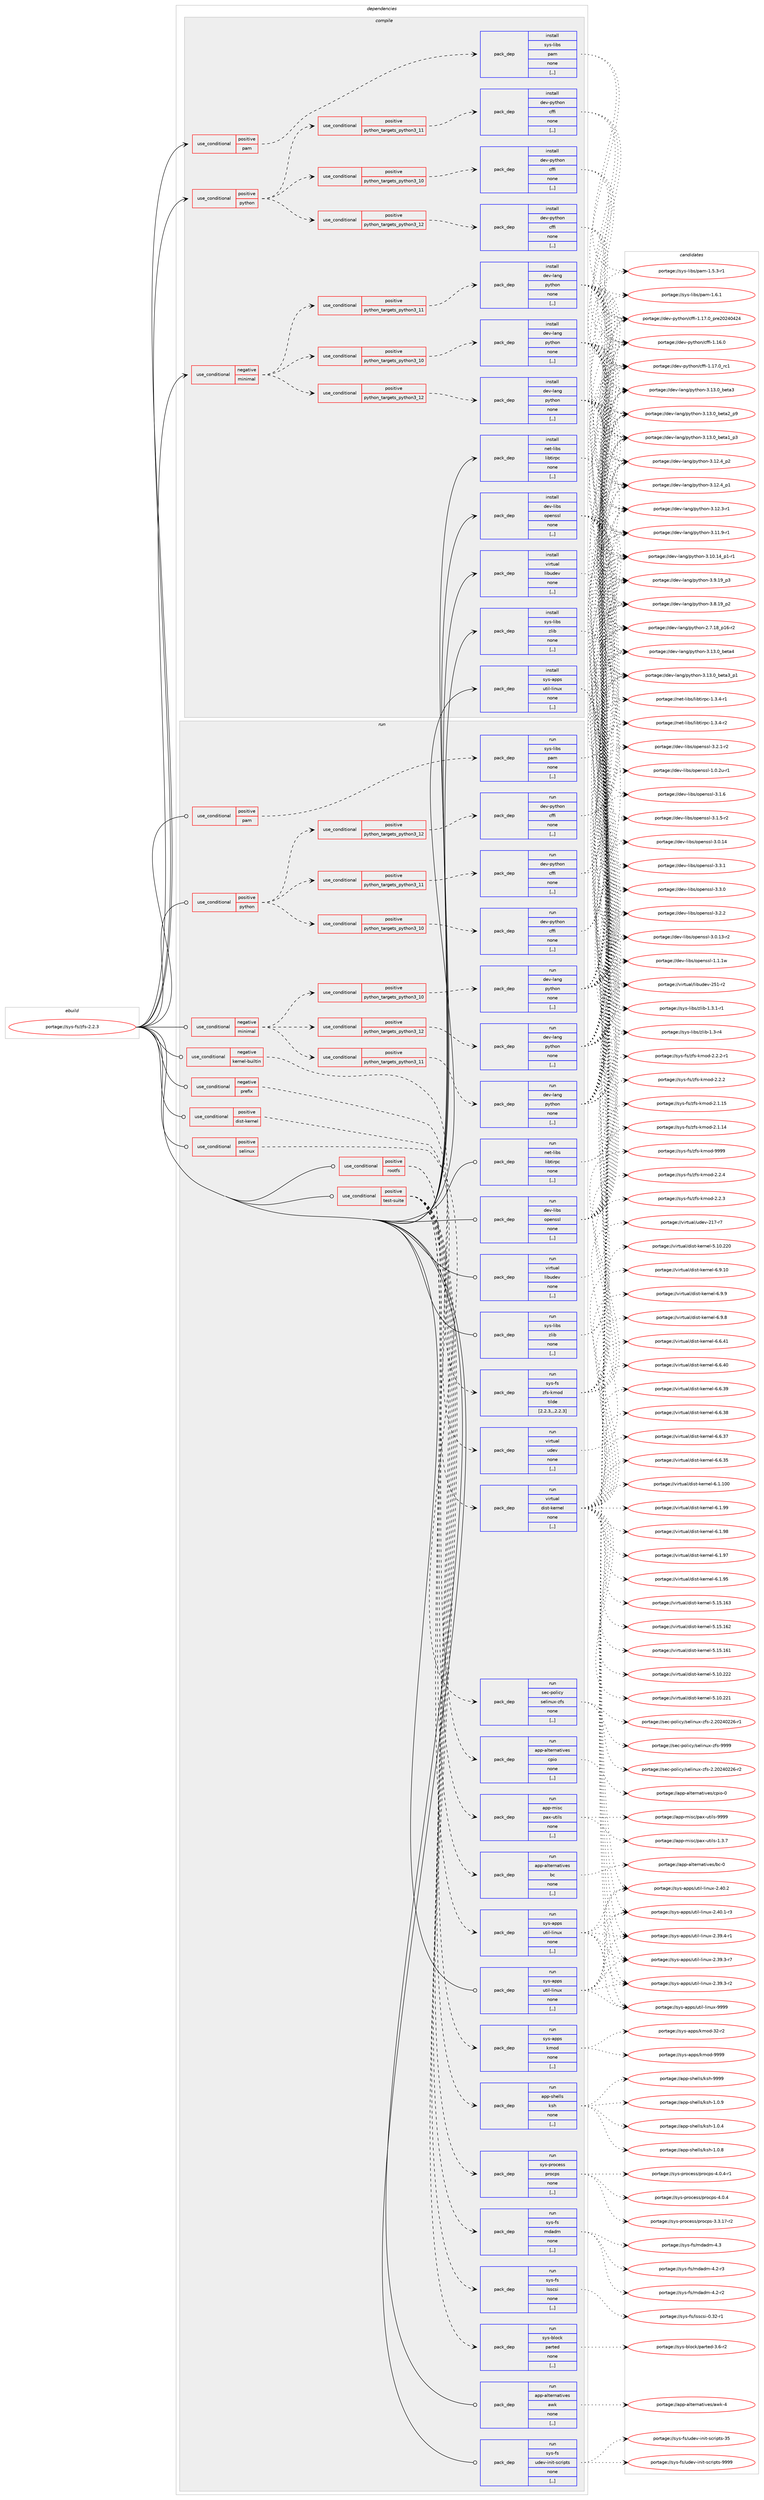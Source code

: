 digraph prolog {

# *************
# Graph options
# *************

newrank=true;
concentrate=true;
compound=true;
graph [rankdir=LR,fontname=Helvetica,fontsize=10,ranksep=1.5];#, ranksep=2.5, nodesep=0.2];
edge  [arrowhead=vee];
node  [fontname=Helvetica,fontsize=10];

# **********
# The ebuild
# **********

subgraph cluster_leftcol {
color=gray;
label=<<i>ebuild</i>>;
id [label="portage://sys-fs/zfs-2.2.3", color=red, width=4, href="../sys-fs/zfs-2.2.3.svg"];
}

# ****************
# The dependencies
# ****************

subgraph cluster_midcol {
color=gray;
label=<<i>dependencies</i>>;
subgraph cluster_compile {
fillcolor="#eeeeee";
style=filled;
label=<<i>compile</i>>;
subgraph cond117028 {
dependency438597 [label=<<TABLE BORDER="0" CELLBORDER="1" CELLSPACING="0" CELLPADDING="4"><TR><TD ROWSPAN="3" CELLPADDING="10">use_conditional</TD></TR><TR><TD>negative</TD></TR><TR><TD>minimal</TD></TR></TABLE>>, shape=none, color=red];
subgraph cond117029 {
dependency438598 [label=<<TABLE BORDER="0" CELLBORDER="1" CELLSPACING="0" CELLPADDING="4"><TR><TD ROWSPAN="3" CELLPADDING="10">use_conditional</TD></TR><TR><TD>positive</TD></TR><TR><TD>python_targets_python3_10</TD></TR></TABLE>>, shape=none, color=red];
subgraph pack318591 {
dependency438599 [label=<<TABLE BORDER="0" CELLBORDER="1" CELLSPACING="0" CELLPADDING="4" WIDTH="220"><TR><TD ROWSPAN="6" CELLPADDING="30">pack_dep</TD></TR><TR><TD WIDTH="110">install</TD></TR><TR><TD>dev-lang</TD></TR><TR><TD>python</TD></TR><TR><TD>none</TD></TR><TR><TD>[,,]</TD></TR></TABLE>>, shape=none, color=blue];
}
dependency438598:e -> dependency438599:w [weight=20,style="dashed",arrowhead="vee"];
}
dependency438597:e -> dependency438598:w [weight=20,style="dashed",arrowhead="vee"];
subgraph cond117030 {
dependency438600 [label=<<TABLE BORDER="0" CELLBORDER="1" CELLSPACING="0" CELLPADDING="4"><TR><TD ROWSPAN="3" CELLPADDING="10">use_conditional</TD></TR><TR><TD>positive</TD></TR><TR><TD>python_targets_python3_11</TD></TR></TABLE>>, shape=none, color=red];
subgraph pack318592 {
dependency438601 [label=<<TABLE BORDER="0" CELLBORDER="1" CELLSPACING="0" CELLPADDING="4" WIDTH="220"><TR><TD ROWSPAN="6" CELLPADDING="30">pack_dep</TD></TR><TR><TD WIDTH="110">install</TD></TR><TR><TD>dev-lang</TD></TR><TR><TD>python</TD></TR><TR><TD>none</TD></TR><TR><TD>[,,]</TD></TR></TABLE>>, shape=none, color=blue];
}
dependency438600:e -> dependency438601:w [weight=20,style="dashed",arrowhead="vee"];
}
dependency438597:e -> dependency438600:w [weight=20,style="dashed",arrowhead="vee"];
subgraph cond117031 {
dependency438602 [label=<<TABLE BORDER="0" CELLBORDER="1" CELLSPACING="0" CELLPADDING="4"><TR><TD ROWSPAN="3" CELLPADDING="10">use_conditional</TD></TR><TR><TD>positive</TD></TR><TR><TD>python_targets_python3_12</TD></TR></TABLE>>, shape=none, color=red];
subgraph pack318593 {
dependency438603 [label=<<TABLE BORDER="0" CELLBORDER="1" CELLSPACING="0" CELLPADDING="4" WIDTH="220"><TR><TD ROWSPAN="6" CELLPADDING="30">pack_dep</TD></TR><TR><TD WIDTH="110">install</TD></TR><TR><TD>dev-lang</TD></TR><TR><TD>python</TD></TR><TR><TD>none</TD></TR><TR><TD>[,,]</TD></TR></TABLE>>, shape=none, color=blue];
}
dependency438602:e -> dependency438603:w [weight=20,style="dashed",arrowhead="vee"];
}
dependency438597:e -> dependency438602:w [weight=20,style="dashed",arrowhead="vee"];
}
id:e -> dependency438597:w [weight=20,style="solid",arrowhead="vee"];
subgraph cond117032 {
dependency438604 [label=<<TABLE BORDER="0" CELLBORDER="1" CELLSPACING="0" CELLPADDING="4"><TR><TD ROWSPAN="3" CELLPADDING="10">use_conditional</TD></TR><TR><TD>positive</TD></TR><TR><TD>pam</TD></TR></TABLE>>, shape=none, color=red];
subgraph pack318594 {
dependency438605 [label=<<TABLE BORDER="0" CELLBORDER="1" CELLSPACING="0" CELLPADDING="4" WIDTH="220"><TR><TD ROWSPAN="6" CELLPADDING="30">pack_dep</TD></TR><TR><TD WIDTH="110">install</TD></TR><TR><TD>sys-libs</TD></TR><TR><TD>pam</TD></TR><TR><TD>none</TD></TR><TR><TD>[,,]</TD></TR></TABLE>>, shape=none, color=blue];
}
dependency438604:e -> dependency438605:w [weight=20,style="dashed",arrowhead="vee"];
}
id:e -> dependency438604:w [weight=20,style="solid",arrowhead="vee"];
subgraph cond117033 {
dependency438606 [label=<<TABLE BORDER="0" CELLBORDER="1" CELLSPACING="0" CELLPADDING="4"><TR><TD ROWSPAN="3" CELLPADDING="10">use_conditional</TD></TR><TR><TD>positive</TD></TR><TR><TD>python</TD></TR></TABLE>>, shape=none, color=red];
subgraph cond117034 {
dependency438607 [label=<<TABLE BORDER="0" CELLBORDER="1" CELLSPACING="0" CELLPADDING="4"><TR><TD ROWSPAN="3" CELLPADDING="10">use_conditional</TD></TR><TR><TD>positive</TD></TR><TR><TD>python_targets_python3_10</TD></TR></TABLE>>, shape=none, color=red];
subgraph pack318595 {
dependency438608 [label=<<TABLE BORDER="0" CELLBORDER="1" CELLSPACING="0" CELLPADDING="4" WIDTH="220"><TR><TD ROWSPAN="6" CELLPADDING="30">pack_dep</TD></TR><TR><TD WIDTH="110">install</TD></TR><TR><TD>dev-python</TD></TR><TR><TD>cffi</TD></TR><TR><TD>none</TD></TR><TR><TD>[,,]</TD></TR></TABLE>>, shape=none, color=blue];
}
dependency438607:e -> dependency438608:w [weight=20,style="dashed",arrowhead="vee"];
}
dependency438606:e -> dependency438607:w [weight=20,style="dashed",arrowhead="vee"];
subgraph cond117035 {
dependency438609 [label=<<TABLE BORDER="0" CELLBORDER="1" CELLSPACING="0" CELLPADDING="4"><TR><TD ROWSPAN="3" CELLPADDING="10">use_conditional</TD></TR><TR><TD>positive</TD></TR><TR><TD>python_targets_python3_11</TD></TR></TABLE>>, shape=none, color=red];
subgraph pack318596 {
dependency438610 [label=<<TABLE BORDER="0" CELLBORDER="1" CELLSPACING="0" CELLPADDING="4" WIDTH="220"><TR><TD ROWSPAN="6" CELLPADDING="30">pack_dep</TD></TR><TR><TD WIDTH="110">install</TD></TR><TR><TD>dev-python</TD></TR><TR><TD>cffi</TD></TR><TR><TD>none</TD></TR><TR><TD>[,,]</TD></TR></TABLE>>, shape=none, color=blue];
}
dependency438609:e -> dependency438610:w [weight=20,style="dashed",arrowhead="vee"];
}
dependency438606:e -> dependency438609:w [weight=20,style="dashed",arrowhead="vee"];
subgraph cond117036 {
dependency438611 [label=<<TABLE BORDER="0" CELLBORDER="1" CELLSPACING="0" CELLPADDING="4"><TR><TD ROWSPAN="3" CELLPADDING="10">use_conditional</TD></TR><TR><TD>positive</TD></TR><TR><TD>python_targets_python3_12</TD></TR></TABLE>>, shape=none, color=red];
subgraph pack318597 {
dependency438612 [label=<<TABLE BORDER="0" CELLBORDER="1" CELLSPACING="0" CELLPADDING="4" WIDTH="220"><TR><TD ROWSPAN="6" CELLPADDING="30">pack_dep</TD></TR><TR><TD WIDTH="110">install</TD></TR><TR><TD>dev-python</TD></TR><TR><TD>cffi</TD></TR><TR><TD>none</TD></TR><TR><TD>[,,]</TD></TR></TABLE>>, shape=none, color=blue];
}
dependency438611:e -> dependency438612:w [weight=20,style="dashed",arrowhead="vee"];
}
dependency438606:e -> dependency438611:w [weight=20,style="dashed",arrowhead="vee"];
}
id:e -> dependency438606:w [weight=20,style="solid",arrowhead="vee"];
subgraph pack318598 {
dependency438613 [label=<<TABLE BORDER="0" CELLBORDER="1" CELLSPACING="0" CELLPADDING="4" WIDTH="220"><TR><TD ROWSPAN="6" CELLPADDING="30">pack_dep</TD></TR><TR><TD WIDTH="110">install</TD></TR><TR><TD>dev-libs</TD></TR><TR><TD>openssl</TD></TR><TR><TD>none</TD></TR><TR><TD>[,,]</TD></TR></TABLE>>, shape=none, color=blue];
}
id:e -> dependency438613:w [weight=20,style="solid",arrowhead="vee"];
subgraph pack318599 {
dependency438614 [label=<<TABLE BORDER="0" CELLBORDER="1" CELLSPACING="0" CELLPADDING="4" WIDTH="220"><TR><TD ROWSPAN="6" CELLPADDING="30">pack_dep</TD></TR><TR><TD WIDTH="110">install</TD></TR><TR><TD>net-libs</TD></TR><TR><TD>libtirpc</TD></TR><TR><TD>none</TD></TR><TR><TD>[,,]</TD></TR></TABLE>>, shape=none, color=blue];
}
id:e -> dependency438614:w [weight=20,style="solid",arrowhead="vee"];
subgraph pack318600 {
dependency438615 [label=<<TABLE BORDER="0" CELLBORDER="1" CELLSPACING="0" CELLPADDING="4" WIDTH="220"><TR><TD ROWSPAN="6" CELLPADDING="30">pack_dep</TD></TR><TR><TD WIDTH="110">install</TD></TR><TR><TD>sys-apps</TD></TR><TR><TD>util-linux</TD></TR><TR><TD>none</TD></TR><TR><TD>[,,]</TD></TR></TABLE>>, shape=none, color=blue];
}
id:e -> dependency438615:w [weight=20,style="solid",arrowhead="vee"];
subgraph pack318601 {
dependency438616 [label=<<TABLE BORDER="0" CELLBORDER="1" CELLSPACING="0" CELLPADDING="4" WIDTH="220"><TR><TD ROWSPAN="6" CELLPADDING="30">pack_dep</TD></TR><TR><TD WIDTH="110">install</TD></TR><TR><TD>sys-libs</TD></TR><TR><TD>zlib</TD></TR><TR><TD>none</TD></TR><TR><TD>[,,]</TD></TR></TABLE>>, shape=none, color=blue];
}
id:e -> dependency438616:w [weight=20,style="solid",arrowhead="vee"];
subgraph pack318602 {
dependency438617 [label=<<TABLE BORDER="0" CELLBORDER="1" CELLSPACING="0" CELLPADDING="4" WIDTH="220"><TR><TD ROWSPAN="6" CELLPADDING="30">pack_dep</TD></TR><TR><TD WIDTH="110">install</TD></TR><TR><TD>virtual</TD></TR><TR><TD>libudev</TD></TR><TR><TD>none</TD></TR><TR><TD>[,,]</TD></TR></TABLE>>, shape=none, color=blue];
}
id:e -> dependency438617:w [weight=20,style="solid",arrowhead="vee"];
}
subgraph cluster_compileandrun {
fillcolor="#eeeeee";
style=filled;
label=<<i>compile and run</i>>;
}
subgraph cluster_run {
fillcolor="#eeeeee";
style=filled;
label=<<i>run</i>>;
subgraph cond117037 {
dependency438618 [label=<<TABLE BORDER="0" CELLBORDER="1" CELLSPACING="0" CELLPADDING="4"><TR><TD ROWSPAN="3" CELLPADDING="10">use_conditional</TD></TR><TR><TD>negative</TD></TR><TR><TD>kernel-builtin</TD></TR></TABLE>>, shape=none, color=red];
subgraph pack318603 {
dependency438619 [label=<<TABLE BORDER="0" CELLBORDER="1" CELLSPACING="0" CELLPADDING="4" WIDTH="220"><TR><TD ROWSPAN="6" CELLPADDING="30">pack_dep</TD></TR><TR><TD WIDTH="110">run</TD></TR><TR><TD>sys-fs</TD></TR><TR><TD>zfs-kmod</TD></TR><TR><TD>tilde</TD></TR><TR><TD>[2.2.3,,,2.2.3]</TD></TR></TABLE>>, shape=none, color=blue];
}
dependency438618:e -> dependency438619:w [weight=20,style="dashed",arrowhead="vee"];
}
id:e -> dependency438618:w [weight=20,style="solid",arrowhead="odot"];
subgraph cond117038 {
dependency438620 [label=<<TABLE BORDER="0" CELLBORDER="1" CELLSPACING="0" CELLPADDING="4"><TR><TD ROWSPAN="3" CELLPADDING="10">use_conditional</TD></TR><TR><TD>negative</TD></TR><TR><TD>minimal</TD></TR></TABLE>>, shape=none, color=red];
subgraph cond117039 {
dependency438621 [label=<<TABLE BORDER="0" CELLBORDER="1" CELLSPACING="0" CELLPADDING="4"><TR><TD ROWSPAN="3" CELLPADDING="10">use_conditional</TD></TR><TR><TD>positive</TD></TR><TR><TD>python_targets_python3_10</TD></TR></TABLE>>, shape=none, color=red];
subgraph pack318604 {
dependency438622 [label=<<TABLE BORDER="0" CELLBORDER="1" CELLSPACING="0" CELLPADDING="4" WIDTH="220"><TR><TD ROWSPAN="6" CELLPADDING="30">pack_dep</TD></TR><TR><TD WIDTH="110">run</TD></TR><TR><TD>dev-lang</TD></TR><TR><TD>python</TD></TR><TR><TD>none</TD></TR><TR><TD>[,,]</TD></TR></TABLE>>, shape=none, color=blue];
}
dependency438621:e -> dependency438622:w [weight=20,style="dashed",arrowhead="vee"];
}
dependency438620:e -> dependency438621:w [weight=20,style="dashed",arrowhead="vee"];
subgraph cond117040 {
dependency438623 [label=<<TABLE BORDER="0" CELLBORDER="1" CELLSPACING="0" CELLPADDING="4"><TR><TD ROWSPAN="3" CELLPADDING="10">use_conditional</TD></TR><TR><TD>positive</TD></TR><TR><TD>python_targets_python3_11</TD></TR></TABLE>>, shape=none, color=red];
subgraph pack318605 {
dependency438624 [label=<<TABLE BORDER="0" CELLBORDER="1" CELLSPACING="0" CELLPADDING="4" WIDTH="220"><TR><TD ROWSPAN="6" CELLPADDING="30">pack_dep</TD></TR><TR><TD WIDTH="110">run</TD></TR><TR><TD>dev-lang</TD></TR><TR><TD>python</TD></TR><TR><TD>none</TD></TR><TR><TD>[,,]</TD></TR></TABLE>>, shape=none, color=blue];
}
dependency438623:e -> dependency438624:w [weight=20,style="dashed",arrowhead="vee"];
}
dependency438620:e -> dependency438623:w [weight=20,style="dashed",arrowhead="vee"];
subgraph cond117041 {
dependency438625 [label=<<TABLE BORDER="0" CELLBORDER="1" CELLSPACING="0" CELLPADDING="4"><TR><TD ROWSPAN="3" CELLPADDING="10">use_conditional</TD></TR><TR><TD>positive</TD></TR><TR><TD>python_targets_python3_12</TD></TR></TABLE>>, shape=none, color=red];
subgraph pack318606 {
dependency438626 [label=<<TABLE BORDER="0" CELLBORDER="1" CELLSPACING="0" CELLPADDING="4" WIDTH="220"><TR><TD ROWSPAN="6" CELLPADDING="30">pack_dep</TD></TR><TR><TD WIDTH="110">run</TD></TR><TR><TD>dev-lang</TD></TR><TR><TD>python</TD></TR><TR><TD>none</TD></TR><TR><TD>[,,]</TD></TR></TABLE>>, shape=none, color=blue];
}
dependency438625:e -> dependency438626:w [weight=20,style="dashed",arrowhead="vee"];
}
dependency438620:e -> dependency438625:w [weight=20,style="dashed",arrowhead="vee"];
}
id:e -> dependency438620:w [weight=20,style="solid",arrowhead="odot"];
subgraph cond117042 {
dependency438627 [label=<<TABLE BORDER="0" CELLBORDER="1" CELLSPACING="0" CELLPADDING="4"><TR><TD ROWSPAN="3" CELLPADDING="10">use_conditional</TD></TR><TR><TD>negative</TD></TR><TR><TD>prefix</TD></TR></TABLE>>, shape=none, color=red];
subgraph pack318607 {
dependency438628 [label=<<TABLE BORDER="0" CELLBORDER="1" CELLSPACING="0" CELLPADDING="4" WIDTH="220"><TR><TD ROWSPAN="6" CELLPADDING="30">pack_dep</TD></TR><TR><TD WIDTH="110">run</TD></TR><TR><TD>virtual</TD></TR><TR><TD>udev</TD></TR><TR><TD>none</TD></TR><TR><TD>[,,]</TD></TR></TABLE>>, shape=none, color=blue];
}
dependency438627:e -> dependency438628:w [weight=20,style="dashed",arrowhead="vee"];
}
id:e -> dependency438627:w [weight=20,style="solid",arrowhead="odot"];
subgraph cond117043 {
dependency438629 [label=<<TABLE BORDER="0" CELLBORDER="1" CELLSPACING="0" CELLPADDING="4"><TR><TD ROWSPAN="3" CELLPADDING="10">use_conditional</TD></TR><TR><TD>positive</TD></TR><TR><TD>dist-kernel</TD></TR></TABLE>>, shape=none, color=red];
subgraph pack318608 {
dependency438630 [label=<<TABLE BORDER="0" CELLBORDER="1" CELLSPACING="0" CELLPADDING="4" WIDTH="220"><TR><TD ROWSPAN="6" CELLPADDING="30">pack_dep</TD></TR><TR><TD WIDTH="110">run</TD></TR><TR><TD>virtual</TD></TR><TR><TD>dist-kernel</TD></TR><TR><TD>none</TD></TR><TR><TD>[,,]</TD></TR></TABLE>>, shape=none, color=blue];
}
dependency438629:e -> dependency438630:w [weight=20,style="dashed",arrowhead="vee"];
}
id:e -> dependency438629:w [weight=20,style="solid",arrowhead="odot"];
subgraph cond117044 {
dependency438631 [label=<<TABLE BORDER="0" CELLBORDER="1" CELLSPACING="0" CELLPADDING="4"><TR><TD ROWSPAN="3" CELLPADDING="10">use_conditional</TD></TR><TR><TD>positive</TD></TR><TR><TD>pam</TD></TR></TABLE>>, shape=none, color=red];
subgraph pack318609 {
dependency438632 [label=<<TABLE BORDER="0" CELLBORDER="1" CELLSPACING="0" CELLPADDING="4" WIDTH="220"><TR><TD ROWSPAN="6" CELLPADDING="30">pack_dep</TD></TR><TR><TD WIDTH="110">run</TD></TR><TR><TD>sys-libs</TD></TR><TR><TD>pam</TD></TR><TR><TD>none</TD></TR><TR><TD>[,,]</TD></TR></TABLE>>, shape=none, color=blue];
}
dependency438631:e -> dependency438632:w [weight=20,style="dashed",arrowhead="vee"];
}
id:e -> dependency438631:w [weight=20,style="solid",arrowhead="odot"];
subgraph cond117045 {
dependency438633 [label=<<TABLE BORDER="0" CELLBORDER="1" CELLSPACING="0" CELLPADDING="4"><TR><TD ROWSPAN="3" CELLPADDING="10">use_conditional</TD></TR><TR><TD>positive</TD></TR><TR><TD>python</TD></TR></TABLE>>, shape=none, color=red];
subgraph cond117046 {
dependency438634 [label=<<TABLE BORDER="0" CELLBORDER="1" CELLSPACING="0" CELLPADDING="4"><TR><TD ROWSPAN="3" CELLPADDING="10">use_conditional</TD></TR><TR><TD>positive</TD></TR><TR><TD>python_targets_python3_10</TD></TR></TABLE>>, shape=none, color=red];
subgraph pack318610 {
dependency438635 [label=<<TABLE BORDER="0" CELLBORDER="1" CELLSPACING="0" CELLPADDING="4" WIDTH="220"><TR><TD ROWSPAN="6" CELLPADDING="30">pack_dep</TD></TR><TR><TD WIDTH="110">run</TD></TR><TR><TD>dev-python</TD></TR><TR><TD>cffi</TD></TR><TR><TD>none</TD></TR><TR><TD>[,,]</TD></TR></TABLE>>, shape=none, color=blue];
}
dependency438634:e -> dependency438635:w [weight=20,style="dashed",arrowhead="vee"];
}
dependency438633:e -> dependency438634:w [weight=20,style="dashed",arrowhead="vee"];
subgraph cond117047 {
dependency438636 [label=<<TABLE BORDER="0" CELLBORDER="1" CELLSPACING="0" CELLPADDING="4"><TR><TD ROWSPAN="3" CELLPADDING="10">use_conditional</TD></TR><TR><TD>positive</TD></TR><TR><TD>python_targets_python3_11</TD></TR></TABLE>>, shape=none, color=red];
subgraph pack318611 {
dependency438637 [label=<<TABLE BORDER="0" CELLBORDER="1" CELLSPACING="0" CELLPADDING="4" WIDTH="220"><TR><TD ROWSPAN="6" CELLPADDING="30">pack_dep</TD></TR><TR><TD WIDTH="110">run</TD></TR><TR><TD>dev-python</TD></TR><TR><TD>cffi</TD></TR><TR><TD>none</TD></TR><TR><TD>[,,]</TD></TR></TABLE>>, shape=none, color=blue];
}
dependency438636:e -> dependency438637:w [weight=20,style="dashed",arrowhead="vee"];
}
dependency438633:e -> dependency438636:w [weight=20,style="dashed",arrowhead="vee"];
subgraph cond117048 {
dependency438638 [label=<<TABLE BORDER="0" CELLBORDER="1" CELLSPACING="0" CELLPADDING="4"><TR><TD ROWSPAN="3" CELLPADDING="10">use_conditional</TD></TR><TR><TD>positive</TD></TR><TR><TD>python_targets_python3_12</TD></TR></TABLE>>, shape=none, color=red];
subgraph pack318612 {
dependency438639 [label=<<TABLE BORDER="0" CELLBORDER="1" CELLSPACING="0" CELLPADDING="4" WIDTH="220"><TR><TD ROWSPAN="6" CELLPADDING="30">pack_dep</TD></TR><TR><TD WIDTH="110">run</TD></TR><TR><TD>dev-python</TD></TR><TR><TD>cffi</TD></TR><TR><TD>none</TD></TR><TR><TD>[,,]</TD></TR></TABLE>>, shape=none, color=blue];
}
dependency438638:e -> dependency438639:w [weight=20,style="dashed",arrowhead="vee"];
}
dependency438633:e -> dependency438638:w [weight=20,style="dashed",arrowhead="vee"];
}
id:e -> dependency438633:w [weight=20,style="solid",arrowhead="odot"];
subgraph cond117049 {
dependency438640 [label=<<TABLE BORDER="0" CELLBORDER="1" CELLSPACING="0" CELLPADDING="4"><TR><TD ROWSPAN="3" CELLPADDING="10">use_conditional</TD></TR><TR><TD>positive</TD></TR><TR><TD>rootfs</TD></TR></TABLE>>, shape=none, color=red];
subgraph pack318613 {
dependency438641 [label=<<TABLE BORDER="0" CELLBORDER="1" CELLSPACING="0" CELLPADDING="4" WIDTH="220"><TR><TD ROWSPAN="6" CELLPADDING="30">pack_dep</TD></TR><TR><TD WIDTH="110">run</TD></TR><TR><TD>app-alternatives</TD></TR><TR><TD>cpio</TD></TR><TR><TD>none</TD></TR><TR><TD>[,,]</TD></TR></TABLE>>, shape=none, color=blue];
}
dependency438640:e -> dependency438641:w [weight=20,style="dashed",arrowhead="vee"];
subgraph pack318614 {
dependency438642 [label=<<TABLE BORDER="0" CELLBORDER="1" CELLSPACING="0" CELLPADDING="4" WIDTH="220"><TR><TD ROWSPAN="6" CELLPADDING="30">pack_dep</TD></TR><TR><TD WIDTH="110">run</TD></TR><TR><TD>app-misc</TD></TR><TR><TD>pax-utils</TD></TR><TR><TD>none</TD></TR><TR><TD>[,,]</TD></TR></TABLE>>, shape=none, color=blue];
}
dependency438640:e -> dependency438642:w [weight=20,style="dashed",arrowhead="vee"];
}
id:e -> dependency438640:w [weight=20,style="solid",arrowhead="odot"];
subgraph cond117050 {
dependency438643 [label=<<TABLE BORDER="0" CELLBORDER="1" CELLSPACING="0" CELLPADDING="4"><TR><TD ROWSPAN="3" CELLPADDING="10">use_conditional</TD></TR><TR><TD>positive</TD></TR><TR><TD>selinux</TD></TR></TABLE>>, shape=none, color=red];
subgraph pack318615 {
dependency438644 [label=<<TABLE BORDER="0" CELLBORDER="1" CELLSPACING="0" CELLPADDING="4" WIDTH="220"><TR><TD ROWSPAN="6" CELLPADDING="30">pack_dep</TD></TR><TR><TD WIDTH="110">run</TD></TR><TR><TD>sec-policy</TD></TR><TR><TD>selinux-zfs</TD></TR><TR><TD>none</TD></TR><TR><TD>[,,]</TD></TR></TABLE>>, shape=none, color=blue];
}
dependency438643:e -> dependency438644:w [weight=20,style="dashed",arrowhead="vee"];
}
id:e -> dependency438643:w [weight=20,style="solid",arrowhead="odot"];
subgraph cond117051 {
dependency438645 [label=<<TABLE BORDER="0" CELLBORDER="1" CELLSPACING="0" CELLPADDING="4"><TR><TD ROWSPAN="3" CELLPADDING="10">use_conditional</TD></TR><TR><TD>positive</TD></TR><TR><TD>test-suite</TD></TR></TABLE>>, shape=none, color=red];
subgraph pack318616 {
dependency438646 [label=<<TABLE BORDER="0" CELLBORDER="1" CELLSPACING="0" CELLPADDING="4" WIDTH="220"><TR><TD ROWSPAN="6" CELLPADDING="30">pack_dep</TD></TR><TR><TD WIDTH="110">run</TD></TR><TR><TD>app-shells</TD></TR><TR><TD>ksh</TD></TR><TR><TD>none</TD></TR><TR><TD>[,,]</TD></TR></TABLE>>, shape=none, color=blue];
}
dependency438645:e -> dependency438646:w [weight=20,style="dashed",arrowhead="vee"];
subgraph pack318617 {
dependency438647 [label=<<TABLE BORDER="0" CELLBORDER="1" CELLSPACING="0" CELLPADDING="4" WIDTH="220"><TR><TD ROWSPAN="6" CELLPADDING="30">pack_dep</TD></TR><TR><TD WIDTH="110">run</TD></TR><TR><TD>sys-apps</TD></TR><TR><TD>kmod</TD></TR><TR><TD>none</TD></TR><TR><TD>[,,]</TD></TR></TABLE>>, shape=none, color=blue];
}
dependency438645:e -> dependency438647:w [weight=20,style="dashed",arrowhead="vee"];
subgraph pack318618 {
dependency438648 [label=<<TABLE BORDER="0" CELLBORDER="1" CELLSPACING="0" CELLPADDING="4" WIDTH="220"><TR><TD ROWSPAN="6" CELLPADDING="30">pack_dep</TD></TR><TR><TD WIDTH="110">run</TD></TR><TR><TD>sys-apps</TD></TR><TR><TD>util-linux</TD></TR><TR><TD>none</TD></TR><TR><TD>[,,]</TD></TR></TABLE>>, shape=none, color=blue];
}
dependency438645:e -> dependency438648:w [weight=20,style="dashed",arrowhead="vee"];
subgraph pack318619 {
dependency438649 [label=<<TABLE BORDER="0" CELLBORDER="1" CELLSPACING="0" CELLPADDING="4" WIDTH="220"><TR><TD ROWSPAN="6" CELLPADDING="30">pack_dep</TD></TR><TR><TD WIDTH="110">run</TD></TR><TR><TD>app-alternatives</TD></TR><TR><TD>bc</TD></TR><TR><TD>none</TD></TR><TR><TD>[,,]</TD></TR></TABLE>>, shape=none, color=blue];
}
dependency438645:e -> dependency438649:w [weight=20,style="dashed",arrowhead="vee"];
subgraph pack318620 {
dependency438650 [label=<<TABLE BORDER="0" CELLBORDER="1" CELLSPACING="0" CELLPADDING="4" WIDTH="220"><TR><TD ROWSPAN="6" CELLPADDING="30">pack_dep</TD></TR><TR><TD WIDTH="110">run</TD></TR><TR><TD>sys-block</TD></TR><TR><TD>parted</TD></TR><TR><TD>none</TD></TR><TR><TD>[,,]</TD></TR></TABLE>>, shape=none, color=blue];
}
dependency438645:e -> dependency438650:w [weight=20,style="dashed",arrowhead="vee"];
subgraph pack318621 {
dependency438651 [label=<<TABLE BORDER="0" CELLBORDER="1" CELLSPACING="0" CELLPADDING="4" WIDTH="220"><TR><TD ROWSPAN="6" CELLPADDING="30">pack_dep</TD></TR><TR><TD WIDTH="110">run</TD></TR><TR><TD>sys-fs</TD></TR><TR><TD>lsscsi</TD></TR><TR><TD>none</TD></TR><TR><TD>[,,]</TD></TR></TABLE>>, shape=none, color=blue];
}
dependency438645:e -> dependency438651:w [weight=20,style="dashed",arrowhead="vee"];
subgraph pack318622 {
dependency438652 [label=<<TABLE BORDER="0" CELLBORDER="1" CELLSPACING="0" CELLPADDING="4" WIDTH="220"><TR><TD ROWSPAN="6" CELLPADDING="30">pack_dep</TD></TR><TR><TD WIDTH="110">run</TD></TR><TR><TD>sys-fs</TD></TR><TR><TD>mdadm</TD></TR><TR><TD>none</TD></TR><TR><TD>[,,]</TD></TR></TABLE>>, shape=none, color=blue];
}
dependency438645:e -> dependency438652:w [weight=20,style="dashed",arrowhead="vee"];
subgraph pack318623 {
dependency438653 [label=<<TABLE BORDER="0" CELLBORDER="1" CELLSPACING="0" CELLPADDING="4" WIDTH="220"><TR><TD ROWSPAN="6" CELLPADDING="30">pack_dep</TD></TR><TR><TD WIDTH="110">run</TD></TR><TR><TD>sys-process</TD></TR><TR><TD>procps</TD></TR><TR><TD>none</TD></TR><TR><TD>[,,]</TD></TR></TABLE>>, shape=none, color=blue];
}
dependency438645:e -> dependency438653:w [weight=20,style="dashed",arrowhead="vee"];
}
id:e -> dependency438645:w [weight=20,style="solid",arrowhead="odot"];
subgraph pack318624 {
dependency438654 [label=<<TABLE BORDER="0" CELLBORDER="1" CELLSPACING="0" CELLPADDING="4" WIDTH="220"><TR><TD ROWSPAN="6" CELLPADDING="30">pack_dep</TD></TR><TR><TD WIDTH="110">run</TD></TR><TR><TD>app-alternatives</TD></TR><TR><TD>awk</TD></TR><TR><TD>none</TD></TR><TR><TD>[,,]</TD></TR></TABLE>>, shape=none, color=blue];
}
id:e -> dependency438654:w [weight=20,style="solid",arrowhead="odot"];
subgraph pack318625 {
dependency438655 [label=<<TABLE BORDER="0" CELLBORDER="1" CELLSPACING="0" CELLPADDING="4" WIDTH="220"><TR><TD ROWSPAN="6" CELLPADDING="30">pack_dep</TD></TR><TR><TD WIDTH="110">run</TD></TR><TR><TD>dev-libs</TD></TR><TR><TD>openssl</TD></TR><TR><TD>none</TD></TR><TR><TD>[,,]</TD></TR></TABLE>>, shape=none, color=blue];
}
id:e -> dependency438655:w [weight=20,style="solid",arrowhead="odot"];
subgraph pack318626 {
dependency438656 [label=<<TABLE BORDER="0" CELLBORDER="1" CELLSPACING="0" CELLPADDING="4" WIDTH="220"><TR><TD ROWSPAN="6" CELLPADDING="30">pack_dep</TD></TR><TR><TD WIDTH="110">run</TD></TR><TR><TD>net-libs</TD></TR><TR><TD>libtirpc</TD></TR><TR><TD>none</TD></TR><TR><TD>[,,]</TD></TR></TABLE>>, shape=none, color=blue];
}
id:e -> dependency438656:w [weight=20,style="solid",arrowhead="odot"];
subgraph pack318627 {
dependency438657 [label=<<TABLE BORDER="0" CELLBORDER="1" CELLSPACING="0" CELLPADDING="4" WIDTH="220"><TR><TD ROWSPAN="6" CELLPADDING="30">pack_dep</TD></TR><TR><TD WIDTH="110">run</TD></TR><TR><TD>sys-apps</TD></TR><TR><TD>util-linux</TD></TR><TR><TD>none</TD></TR><TR><TD>[,,]</TD></TR></TABLE>>, shape=none, color=blue];
}
id:e -> dependency438657:w [weight=20,style="solid",arrowhead="odot"];
subgraph pack318628 {
dependency438658 [label=<<TABLE BORDER="0" CELLBORDER="1" CELLSPACING="0" CELLPADDING="4" WIDTH="220"><TR><TD ROWSPAN="6" CELLPADDING="30">pack_dep</TD></TR><TR><TD WIDTH="110">run</TD></TR><TR><TD>sys-fs</TD></TR><TR><TD>udev-init-scripts</TD></TR><TR><TD>none</TD></TR><TR><TD>[,,]</TD></TR></TABLE>>, shape=none, color=blue];
}
id:e -> dependency438658:w [weight=20,style="solid",arrowhead="odot"];
subgraph pack318629 {
dependency438659 [label=<<TABLE BORDER="0" CELLBORDER="1" CELLSPACING="0" CELLPADDING="4" WIDTH="220"><TR><TD ROWSPAN="6" CELLPADDING="30">pack_dep</TD></TR><TR><TD WIDTH="110">run</TD></TR><TR><TD>sys-libs</TD></TR><TR><TD>zlib</TD></TR><TR><TD>none</TD></TR><TR><TD>[,,]</TD></TR></TABLE>>, shape=none, color=blue];
}
id:e -> dependency438659:w [weight=20,style="solid",arrowhead="odot"];
subgraph pack318630 {
dependency438660 [label=<<TABLE BORDER="0" CELLBORDER="1" CELLSPACING="0" CELLPADDING="4" WIDTH="220"><TR><TD ROWSPAN="6" CELLPADDING="30">pack_dep</TD></TR><TR><TD WIDTH="110">run</TD></TR><TR><TD>virtual</TD></TR><TR><TD>libudev</TD></TR><TR><TD>none</TD></TR><TR><TD>[,,]</TD></TR></TABLE>>, shape=none, color=blue];
}
id:e -> dependency438660:w [weight=20,style="solid",arrowhead="odot"];
}
}

# **************
# The candidates
# **************

subgraph cluster_choices {
rank=same;
color=gray;
label=<<i>candidates</i>>;

subgraph choice318591 {
color=black;
nodesep=1;
choice1001011184510897110103471121211161041111104551464951464895981011169752 [label="portage://dev-lang/python-3.13.0_beta4", color=red, width=4,href="../dev-lang/python-3.13.0_beta4.svg"];
choice10010111845108971101034711212111610411111045514649514648959810111697519511249 [label="portage://dev-lang/python-3.13.0_beta3_p1", color=red, width=4,href="../dev-lang/python-3.13.0_beta3_p1.svg"];
choice1001011184510897110103471121211161041111104551464951464895981011169751 [label="portage://dev-lang/python-3.13.0_beta3", color=red, width=4,href="../dev-lang/python-3.13.0_beta3.svg"];
choice10010111845108971101034711212111610411111045514649514648959810111697509511257 [label="portage://dev-lang/python-3.13.0_beta2_p9", color=red, width=4,href="../dev-lang/python-3.13.0_beta2_p9.svg"];
choice10010111845108971101034711212111610411111045514649514648959810111697499511251 [label="portage://dev-lang/python-3.13.0_beta1_p3", color=red, width=4,href="../dev-lang/python-3.13.0_beta1_p3.svg"];
choice100101118451089711010347112121116104111110455146495046529511250 [label="portage://dev-lang/python-3.12.4_p2", color=red, width=4,href="../dev-lang/python-3.12.4_p2.svg"];
choice100101118451089711010347112121116104111110455146495046529511249 [label="portage://dev-lang/python-3.12.4_p1", color=red, width=4,href="../dev-lang/python-3.12.4_p1.svg"];
choice100101118451089711010347112121116104111110455146495046514511449 [label="portage://dev-lang/python-3.12.3-r1", color=red, width=4,href="../dev-lang/python-3.12.3-r1.svg"];
choice100101118451089711010347112121116104111110455146494946574511449 [label="portage://dev-lang/python-3.11.9-r1", color=red, width=4,href="../dev-lang/python-3.11.9-r1.svg"];
choice100101118451089711010347112121116104111110455146494846495295112494511449 [label="portage://dev-lang/python-3.10.14_p1-r1", color=red, width=4,href="../dev-lang/python-3.10.14_p1-r1.svg"];
choice100101118451089711010347112121116104111110455146574649579511251 [label="portage://dev-lang/python-3.9.19_p3", color=red, width=4,href="../dev-lang/python-3.9.19_p3.svg"];
choice100101118451089711010347112121116104111110455146564649579511250 [label="portage://dev-lang/python-3.8.19_p2", color=red, width=4,href="../dev-lang/python-3.8.19_p2.svg"];
choice100101118451089711010347112121116104111110455046554649569511249544511450 [label="portage://dev-lang/python-2.7.18_p16-r2", color=red, width=4,href="../dev-lang/python-2.7.18_p16-r2.svg"];
dependency438599:e -> choice1001011184510897110103471121211161041111104551464951464895981011169752:w [style=dotted,weight="100"];
dependency438599:e -> choice10010111845108971101034711212111610411111045514649514648959810111697519511249:w [style=dotted,weight="100"];
dependency438599:e -> choice1001011184510897110103471121211161041111104551464951464895981011169751:w [style=dotted,weight="100"];
dependency438599:e -> choice10010111845108971101034711212111610411111045514649514648959810111697509511257:w [style=dotted,weight="100"];
dependency438599:e -> choice10010111845108971101034711212111610411111045514649514648959810111697499511251:w [style=dotted,weight="100"];
dependency438599:e -> choice100101118451089711010347112121116104111110455146495046529511250:w [style=dotted,weight="100"];
dependency438599:e -> choice100101118451089711010347112121116104111110455146495046529511249:w [style=dotted,weight="100"];
dependency438599:e -> choice100101118451089711010347112121116104111110455146495046514511449:w [style=dotted,weight="100"];
dependency438599:e -> choice100101118451089711010347112121116104111110455146494946574511449:w [style=dotted,weight="100"];
dependency438599:e -> choice100101118451089711010347112121116104111110455146494846495295112494511449:w [style=dotted,weight="100"];
dependency438599:e -> choice100101118451089711010347112121116104111110455146574649579511251:w [style=dotted,weight="100"];
dependency438599:e -> choice100101118451089711010347112121116104111110455146564649579511250:w [style=dotted,weight="100"];
dependency438599:e -> choice100101118451089711010347112121116104111110455046554649569511249544511450:w [style=dotted,weight="100"];
}
subgraph choice318592 {
color=black;
nodesep=1;
choice1001011184510897110103471121211161041111104551464951464895981011169752 [label="portage://dev-lang/python-3.13.0_beta4", color=red, width=4,href="../dev-lang/python-3.13.0_beta4.svg"];
choice10010111845108971101034711212111610411111045514649514648959810111697519511249 [label="portage://dev-lang/python-3.13.0_beta3_p1", color=red, width=4,href="../dev-lang/python-3.13.0_beta3_p1.svg"];
choice1001011184510897110103471121211161041111104551464951464895981011169751 [label="portage://dev-lang/python-3.13.0_beta3", color=red, width=4,href="../dev-lang/python-3.13.0_beta3.svg"];
choice10010111845108971101034711212111610411111045514649514648959810111697509511257 [label="portage://dev-lang/python-3.13.0_beta2_p9", color=red, width=4,href="../dev-lang/python-3.13.0_beta2_p9.svg"];
choice10010111845108971101034711212111610411111045514649514648959810111697499511251 [label="portage://dev-lang/python-3.13.0_beta1_p3", color=red, width=4,href="../dev-lang/python-3.13.0_beta1_p3.svg"];
choice100101118451089711010347112121116104111110455146495046529511250 [label="portage://dev-lang/python-3.12.4_p2", color=red, width=4,href="../dev-lang/python-3.12.4_p2.svg"];
choice100101118451089711010347112121116104111110455146495046529511249 [label="portage://dev-lang/python-3.12.4_p1", color=red, width=4,href="../dev-lang/python-3.12.4_p1.svg"];
choice100101118451089711010347112121116104111110455146495046514511449 [label="portage://dev-lang/python-3.12.3-r1", color=red, width=4,href="../dev-lang/python-3.12.3-r1.svg"];
choice100101118451089711010347112121116104111110455146494946574511449 [label="portage://dev-lang/python-3.11.9-r1", color=red, width=4,href="../dev-lang/python-3.11.9-r1.svg"];
choice100101118451089711010347112121116104111110455146494846495295112494511449 [label="portage://dev-lang/python-3.10.14_p1-r1", color=red, width=4,href="../dev-lang/python-3.10.14_p1-r1.svg"];
choice100101118451089711010347112121116104111110455146574649579511251 [label="portage://dev-lang/python-3.9.19_p3", color=red, width=4,href="../dev-lang/python-3.9.19_p3.svg"];
choice100101118451089711010347112121116104111110455146564649579511250 [label="portage://dev-lang/python-3.8.19_p2", color=red, width=4,href="../dev-lang/python-3.8.19_p2.svg"];
choice100101118451089711010347112121116104111110455046554649569511249544511450 [label="portage://dev-lang/python-2.7.18_p16-r2", color=red, width=4,href="../dev-lang/python-2.7.18_p16-r2.svg"];
dependency438601:e -> choice1001011184510897110103471121211161041111104551464951464895981011169752:w [style=dotted,weight="100"];
dependency438601:e -> choice10010111845108971101034711212111610411111045514649514648959810111697519511249:w [style=dotted,weight="100"];
dependency438601:e -> choice1001011184510897110103471121211161041111104551464951464895981011169751:w [style=dotted,weight="100"];
dependency438601:e -> choice10010111845108971101034711212111610411111045514649514648959810111697509511257:w [style=dotted,weight="100"];
dependency438601:e -> choice10010111845108971101034711212111610411111045514649514648959810111697499511251:w [style=dotted,weight="100"];
dependency438601:e -> choice100101118451089711010347112121116104111110455146495046529511250:w [style=dotted,weight="100"];
dependency438601:e -> choice100101118451089711010347112121116104111110455146495046529511249:w [style=dotted,weight="100"];
dependency438601:e -> choice100101118451089711010347112121116104111110455146495046514511449:w [style=dotted,weight="100"];
dependency438601:e -> choice100101118451089711010347112121116104111110455146494946574511449:w [style=dotted,weight="100"];
dependency438601:e -> choice100101118451089711010347112121116104111110455146494846495295112494511449:w [style=dotted,weight="100"];
dependency438601:e -> choice100101118451089711010347112121116104111110455146574649579511251:w [style=dotted,weight="100"];
dependency438601:e -> choice100101118451089711010347112121116104111110455146564649579511250:w [style=dotted,weight="100"];
dependency438601:e -> choice100101118451089711010347112121116104111110455046554649569511249544511450:w [style=dotted,weight="100"];
}
subgraph choice318593 {
color=black;
nodesep=1;
choice1001011184510897110103471121211161041111104551464951464895981011169752 [label="portage://dev-lang/python-3.13.0_beta4", color=red, width=4,href="../dev-lang/python-3.13.0_beta4.svg"];
choice10010111845108971101034711212111610411111045514649514648959810111697519511249 [label="portage://dev-lang/python-3.13.0_beta3_p1", color=red, width=4,href="../dev-lang/python-3.13.0_beta3_p1.svg"];
choice1001011184510897110103471121211161041111104551464951464895981011169751 [label="portage://dev-lang/python-3.13.0_beta3", color=red, width=4,href="../dev-lang/python-3.13.0_beta3.svg"];
choice10010111845108971101034711212111610411111045514649514648959810111697509511257 [label="portage://dev-lang/python-3.13.0_beta2_p9", color=red, width=4,href="../dev-lang/python-3.13.0_beta2_p9.svg"];
choice10010111845108971101034711212111610411111045514649514648959810111697499511251 [label="portage://dev-lang/python-3.13.0_beta1_p3", color=red, width=4,href="../dev-lang/python-3.13.0_beta1_p3.svg"];
choice100101118451089711010347112121116104111110455146495046529511250 [label="portage://dev-lang/python-3.12.4_p2", color=red, width=4,href="../dev-lang/python-3.12.4_p2.svg"];
choice100101118451089711010347112121116104111110455146495046529511249 [label="portage://dev-lang/python-3.12.4_p1", color=red, width=4,href="../dev-lang/python-3.12.4_p1.svg"];
choice100101118451089711010347112121116104111110455146495046514511449 [label="portage://dev-lang/python-3.12.3-r1", color=red, width=4,href="../dev-lang/python-3.12.3-r1.svg"];
choice100101118451089711010347112121116104111110455146494946574511449 [label="portage://dev-lang/python-3.11.9-r1", color=red, width=4,href="../dev-lang/python-3.11.9-r1.svg"];
choice100101118451089711010347112121116104111110455146494846495295112494511449 [label="portage://dev-lang/python-3.10.14_p1-r1", color=red, width=4,href="../dev-lang/python-3.10.14_p1-r1.svg"];
choice100101118451089711010347112121116104111110455146574649579511251 [label="portage://dev-lang/python-3.9.19_p3", color=red, width=4,href="../dev-lang/python-3.9.19_p3.svg"];
choice100101118451089711010347112121116104111110455146564649579511250 [label="portage://dev-lang/python-3.8.19_p2", color=red, width=4,href="../dev-lang/python-3.8.19_p2.svg"];
choice100101118451089711010347112121116104111110455046554649569511249544511450 [label="portage://dev-lang/python-2.7.18_p16-r2", color=red, width=4,href="../dev-lang/python-2.7.18_p16-r2.svg"];
dependency438603:e -> choice1001011184510897110103471121211161041111104551464951464895981011169752:w [style=dotted,weight="100"];
dependency438603:e -> choice10010111845108971101034711212111610411111045514649514648959810111697519511249:w [style=dotted,weight="100"];
dependency438603:e -> choice1001011184510897110103471121211161041111104551464951464895981011169751:w [style=dotted,weight="100"];
dependency438603:e -> choice10010111845108971101034711212111610411111045514649514648959810111697509511257:w [style=dotted,weight="100"];
dependency438603:e -> choice10010111845108971101034711212111610411111045514649514648959810111697499511251:w [style=dotted,weight="100"];
dependency438603:e -> choice100101118451089711010347112121116104111110455146495046529511250:w [style=dotted,weight="100"];
dependency438603:e -> choice100101118451089711010347112121116104111110455146495046529511249:w [style=dotted,weight="100"];
dependency438603:e -> choice100101118451089711010347112121116104111110455146495046514511449:w [style=dotted,weight="100"];
dependency438603:e -> choice100101118451089711010347112121116104111110455146494946574511449:w [style=dotted,weight="100"];
dependency438603:e -> choice100101118451089711010347112121116104111110455146494846495295112494511449:w [style=dotted,weight="100"];
dependency438603:e -> choice100101118451089711010347112121116104111110455146574649579511251:w [style=dotted,weight="100"];
dependency438603:e -> choice100101118451089711010347112121116104111110455146564649579511250:w [style=dotted,weight="100"];
dependency438603:e -> choice100101118451089711010347112121116104111110455046554649569511249544511450:w [style=dotted,weight="100"];
}
subgraph choice318594 {
color=black;
nodesep=1;
choice11512111545108105981154711297109454946544649 [label="portage://sys-libs/pam-1.6.1", color=red, width=4,href="../sys-libs/pam-1.6.1.svg"];
choice115121115451081059811547112971094549465346514511449 [label="portage://sys-libs/pam-1.5.3-r1", color=red, width=4,href="../sys-libs/pam-1.5.3-r1.svg"];
dependency438605:e -> choice11512111545108105981154711297109454946544649:w [style=dotted,weight="100"];
dependency438605:e -> choice115121115451081059811547112971094549465346514511449:w [style=dotted,weight="100"];
}
subgraph choice318595 {
color=black;
nodesep=1;
choice10010111845112121116104111110479910210210545494649554648951149949 [label="portage://dev-python/cffi-1.17.0_rc1", color=red, width=4,href="../dev-python/cffi-1.17.0_rc1.svg"];
choice10010111845112121116104111110479910210210545494649554648951121141015048505248525052 [label="portage://dev-python/cffi-1.17.0_pre20240424", color=red, width=4,href="../dev-python/cffi-1.17.0_pre20240424.svg"];
choice10010111845112121116104111110479910210210545494649544648 [label="portage://dev-python/cffi-1.16.0", color=red, width=4,href="../dev-python/cffi-1.16.0.svg"];
dependency438608:e -> choice10010111845112121116104111110479910210210545494649554648951149949:w [style=dotted,weight="100"];
dependency438608:e -> choice10010111845112121116104111110479910210210545494649554648951121141015048505248525052:w [style=dotted,weight="100"];
dependency438608:e -> choice10010111845112121116104111110479910210210545494649544648:w [style=dotted,weight="100"];
}
subgraph choice318596 {
color=black;
nodesep=1;
choice10010111845112121116104111110479910210210545494649554648951149949 [label="portage://dev-python/cffi-1.17.0_rc1", color=red, width=4,href="../dev-python/cffi-1.17.0_rc1.svg"];
choice10010111845112121116104111110479910210210545494649554648951121141015048505248525052 [label="portage://dev-python/cffi-1.17.0_pre20240424", color=red, width=4,href="../dev-python/cffi-1.17.0_pre20240424.svg"];
choice10010111845112121116104111110479910210210545494649544648 [label="portage://dev-python/cffi-1.16.0", color=red, width=4,href="../dev-python/cffi-1.16.0.svg"];
dependency438610:e -> choice10010111845112121116104111110479910210210545494649554648951149949:w [style=dotted,weight="100"];
dependency438610:e -> choice10010111845112121116104111110479910210210545494649554648951121141015048505248525052:w [style=dotted,weight="100"];
dependency438610:e -> choice10010111845112121116104111110479910210210545494649544648:w [style=dotted,weight="100"];
}
subgraph choice318597 {
color=black;
nodesep=1;
choice10010111845112121116104111110479910210210545494649554648951149949 [label="portage://dev-python/cffi-1.17.0_rc1", color=red, width=4,href="../dev-python/cffi-1.17.0_rc1.svg"];
choice10010111845112121116104111110479910210210545494649554648951121141015048505248525052 [label="portage://dev-python/cffi-1.17.0_pre20240424", color=red, width=4,href="../dev-python/cffi-1.17.0_pre20240424.svg"];
choice10010111845112121116104111110479910210210545494649544648 [label="portage://dev-python/cffi-1.16.0", color=red, width=4,href="../dev-python/cffi-1.16.0.svg"];
dependency438612:e -> choice10010111845112121116104111110479910210210545494649554648951149949:w [style=dotted,weight="100"];
dependency438612:e -> choice10010111845112121116104111110479910210210545494649554648951121141015048505248525052:w [style=dotted,weight="100"];
dependency438612:e -> choice10010111845112121116104111110479910210210545494649544648:w [style=dotted,weight="100"];
}
subgraph choice318598 {
color=black;
nodesep=1;
choice100101118451081059811547111112101110115115108455146514649 [label="portage://dev-libs/openssl-3.3.1", color=red, width=4,href="../dev-libs/openssl-3.3.1.svg"];
choice100101118451081059811547111112101110115115108455146514648 [label="portage://dev-libs/openssl-3.3.0", color=red, width=4,href="../dev-libs/openssl-3.3.0.svg"];
choice100101118451081059811547111112101110115115108455146504650 [label="portage://dev-libs/openssl-3.2.2", color=red, width=4,href="../dev-libs/openssl-3.2.2.svg"];
choice1001011184510810598115471111121011101151151084551465046494511450 [label="portage://dev-libs/openssl-3.2.1-r2", color=red, width=4,href="../dev-libs/openssl-3.2.1-r2.svg"];
choice100101118451081059811547111112101110115115108455146494654 [label="portage://dev-libs/openssl-3.1.6", color=red, width=4,href="../dev-libs/openssl-3.1.6.svg"];
choice1001011184510810598115471111121011101151151084551464946534511450 [label="portage://dev-libs/openssl-3.1.5-r2", color=red, width=4,href="../dev-libs/openssl-3.1.5-r2.svg"];
choice10010111845108105981154711111210111011511510845514648464952 [label="portage://dev-libs/openssl-3.0.14", color=red, width=4,href="../dev-libs/openssl-3.0.14.svg"];
choice100101118451081059811547111112101110115115108455146484649514511450 [label="portage://dev-libs/openssl-3.0.13-r2", color=red, width=4,href="../dev-libs/openssl-3.0.13-r2.svg"];
choice100101118451081059811547111112101110115115108454946494649119 [label="portage://dev-libs/openssl-1.1.1w", color=red, width=4,href="../dev-libs/openssl-1.1.1w.svg"];
choice1001011184510810598115471111121011101151151084549464846501174511449 [label="portage://dev-libs/openssl-1.0.2u-r1", color=red, width=4,href="../dev-libs/openssl-1.0.2u-r1.svg"];
dependency438613:e -> choice100101118451081059811547111112101110115115108455146514649:w [style=dotted,weight="100"];
dependency438613:e -> choice100101118451081059811547111112101110115115108455146514648:w [style=dotted,weight="100"];
dependency438613:e -> choice100101118451081059811547111112101110115115108455146504650:w [style=dotted,weight="100"];
dependency438613:e -> choice1001011184510810598115471111121011101151151084551465046494511450:w [style=dotted,weight="100"];
dependency438613:e -> choice100101118451081059811547111112101110115115108455146494654:w [style=dotted,weight="100"];
dependency438613:e -> choice1001011184510810598115471111121011101151151084551464946534511450:w [style=dotted,weight="100"];
dependency438613:e -> choice10010111845108105981154711111210111011511510845514648464952:w [style=dotted,weight="100"];
dependency438613:e -> choice100101118451081059811547111112101110115115108455146484649514511450:w [style=dotted,weight="100"];
dependency438613:e -> choice100101118451081059811547111112101110115115108454946494649119:w [style=dotted,weight="100"];
dependency438613:e -> choice1001011184510810598115471111121011101151151084549464846501174511449:w [style=dotted,weight="100"];
}
subgraph choice318599 {
color=black;
nodesep=1;
choice11010111645108105981154710810598116105114112994549465146524511450 [label="portage://net-libs/libtirpc-1.3.4-r2", color=red, width=4,href="../net-libs/libtirpc-1.3.4-r2.svg"];
choice11010111645108105981154710810598116105114112994549465146524511449 [label="portage://net-libs/libtirpc-1.3.4-r1", color=red, width=4,href="../net-libs/libtirpc-1.3.4-r1.svg"];
dependency438614:e -> choice11010111645108105981154710810598116105114112994549465146524511450:w [style=dotted,weight="100"];
dependency438614:e -> choice11010111645108105981154710810598116105114112994549465146524511449:w [style=dotted,weight="100"];
}
subgraph choice318600 {
color=black;
nodesep=1;
choice115121115459711211211547117116105108451081051101171204557575757 [label="portage://sys-apps/util-linux-9999", color=red, width=4,href="../sys-apps/util-linux-9999.svg"];
choice1151211154597112112115471171161051084510810511011712045504652484650 [label="portage://sys-apps/util-linux-2.40.2", color=red, width=4,href="../sys-apps/util-linux-2.40.2.svg"];
choice11512111545971121121154711711610510845108105110117120455046524846494511451 [label="portage://sys-apps/util-linux-2.40.1-r3", color=red, width=4,href="../sys-apps/util-linux-2.40.1-r3.svg"];
choice11512111545971121121154711711610510845108105110117120455046515746524511449 [label="portage://sys-apps/util-linux-2.39.4-r1", color=red, width=4,href="../sys-apps/util-linux-2.39.4-r1.svg"];
choice11512111545971121121154711711610510845108105110117120455046515746514511455 [label="portage://sys-apps/util-linux-2.39.3-r7", color=red, width=4,href="../sys-apps/util-linux-2.39.3-r7.svg"];
choice11512111545971121121154711711610510845108105110117120455046515746514511450 [label="portage://sys-apps/util-linux-2.39.3-r2", color=red, width=4,href="../sys-apps/util-linux-2.39.3-r2.svg"];
dependency438615:e -> choice115121115459711211211547117116105108451081051101171204557575757:w [style=dotted,weight="100"];
dependency438615:e -> choice1151211154597112112115471171161051084510810511011712045504652484650:w [style=dotted,weight="100"];
dependency438615:e -> choice11512111545971121121154711711610510845108105110117120455046524846494511451:w [style=dotted,weight="100"];
dependency438615:e -> choice11512111545971121121154711711610510845108105110117120455046515746524511449:w [style=dotted,weight="100"];
dependency438615:e -> choice11512111545971121121154711711610510845108105110117120455046515746514511455:w [style=dotted,weight="100"];
dependency438615:e -> choice11512111545971121121154711711610510845108105110117120455046515746514511450:w [style=dotted,weight="100"];
}
subgraph choice318601 {
color=black;
nodesep=1;
choice115121115451081059811547122108105984549465146494511449 [label="portage://sys-libs/zlib-1.3.1-r1", color=red, width=4,href="../sys-libs/zlib-1.3.1-r1.svg"];
choice11512111545108105981154712210810598454946514511452 [label="portage://sys-libs/zlib-1.3-r4", color=red, width=4,href="../sys-libs/zlib-1.3-r4.svg"];
dependency438616:e -> choice115121115451081059811547122108105984549465146494511449:w [style=dotted,weight="100"];
dependency438616:e -> choice11512111545108105981154712210810598454946514511452:w [style=dotted,weight="100"];
}
subgraph choice318602 {
color=black;
nodesep=1;
choice118105114116117971084710810598117100101118455053494511450 [label="portage://virtual/libudev-251-r2", color=red, width=4,href="../virtual/libudev-251-r2.svg"];
dependency438617:e -> choice118105114116117971084710810598117100101118455053494511450:w [style=dotted,weight="100"];
}
subgraph choice318603 {
color=black;
nodesep=1;
choice1151211154510211547122102115451071091111004557575757 [label="portage://sys-fs/zfs-kmod-9999", color=red, width=4,href="../sys-fs/zfs-kmod-9999.svg"];
choice115121115451021154712210211545107109111100455046504652 [label="portage://sys-fs/zfs-kmod-2.2.4", color=red, width=4,href="../sys-fs/zfs-kmod-2.2.4.svg"];
choice115121115451021154712210211545107109111100455046504651 [label="portage://sys-fs/zfs-kmod-2.2.3", color=red, width=4,href="../sys-fs/zfs-kmod-2.2.3.svg"];
choice1151211154510211547122102115451071091111004550465046504511449 [label="portage://sys-fs/zfs-kmod-2.2.2-r1", color=red, width=4,href="../sys-fs/zfs-kmod-2.2.2-r1.svg"];
choice115121115451021154712210211545107109111100455046504650 [label="portage://sys-fs/zfs-kmod-2.2.2", color=red, width=4,href="../sys-fs/zfs-kmod-2.2.2.svg"];
choice11512111545102115471221021154510710911110045504649464953 [label="portage://sys-fs/zfs-kmod-2.1.15", color=red, width=4,href="../sys-fs/zfs-kmod-2.1.15.svg"];
choice11512111545102115471221021154510710911110045504649464952 [label="portage://sys-fs/zfs-kmod-2.1.14", color=red, width=4,href="../sys-fs/zfs-kmod-2.1.14.svg"];
dependency438619:e -> choice1151211154510211547122102115451071091111004557575757:w [style=dotted,weight="100"];
dependency438619:e -> choice115121115451021154712210211545107109111100455046504652:w [style=dotted,weight="100"];
dependency438619:e -> choice115121115451021154712210211545107109111100455046504651:w [style=dotted,weight="100"];
dependency438619:e -> choice1151211154510211547122102115451071091111004550465046504511449:w [style=dotted,weight="100"];
dependency438619:e -> choice115121115451021154712210211545107109111100455046504650:w [style=dotted,weight="100"];
dependency438619:e -> choice11512111545102115471221021154510710911110045504649464953:w [style=dotted,weight="100"];
dependency438619:e -> choice11512111545102115471221021154510710911110045504649464952:w [style=dotted,weight="100"];
}
subgraph choice318604 {
color=black;
nodesep=1;
choice1001011184510897110103471121211161041111104551464951464895981011169752 [label="portage://dev-lang/python-3.13.0_beta4", color=red, width=4,href="../dev-lang/python-3.13.0_beta4.svg"];
choice10010111845108971101034711212111610411111045514649514648959810111697519511249 [label="portage://dev-lang/python-3.13.0_beta3_p1", color=red, width=4,href="../dev-lang/python-3.13.0_beta3_p1.svg"];
choice1001011184510897110103471121211161041111104551464951464895981011169751 [label="portage://dev-lang/python-3.13.0_beta3", color=red, width=4,href="../dev-lang/python-3.13.0_beta3.svg"];
choice10010111845108971101034711212111610411111045514649514648959810111697509511257 [label="portage://dev-lang/python-3.13.0_beta2_p9", color=red, width=4,href="../dev-lang/python-3.13.0_beta2_p9.svg"];
choice10010111845108971101034711212111610411111045514649514648959810111697499511251 [label="portage://dev-lang/python-3.13.0_beta1_p3", color=red, width=4,href="../dev-lang/python-3.13.0_beta1_p3.svg"];
choice100101118451089711010347112121116104111110455146495046529511250 [label="portage://dev-lang/python-3.12.4_p2", color=red, width=4,href="../dev-lang/python-3.12.4_p2.svg"];
choice100101118451089711010347112121116104111110455146495046529511249 [label="portage://dev-lang/python-3.12.4_p1", color=red, width=4,href="../dev-lang/python-3.12.4_p1.svg"];
choice100101118451089711010347112121116104111110455146495046514511449 [label="portage://dev-lang/python-3.12.3-r1", color=red, width=4,href="../dev-lang/python-3.12.3-r1.svg"];
choice100101118451089711010347112121116104111110455146494946574511449 [label="portage://dev-lang/python-3.11.9-r1", color=red, width=4,href="../dev-lang/python-3.11.9-r1.svg"];
choice100101118451089711010347112121116104111110455146494846495295112494511449 [label="portage://dev-lang/python-3.10.14_p1-r1", color=red, width=4,href="../dev-lang/python-3.10.14_p1-r1.svg"];
choice100101118451089711010347112121116104111110455146574649579511251 [label="portage://dev-lang/python-3.9.19_p3", color=red, width=4,href="../dev-lang/python-3.9.19_p3.svg"];
choice100101118451089711010347112121116104111110455146564649579511250 [label="portage://dev-lang/python-3.8.19_p2", color=red, width=4,href="../dev-lang/python-3.8.19_p2.svg"];
choice100101118451089711010347112121116104111110455046554649569511249544511450 [label="portage://dev-lang/python-2.7.18_p16-r2", color=red, width=4,href="../dev-lang/python-2.7.18_p16-r2.svg"];
dependency438622:e -> choice1001011184510897110103471121211161041111104551464951464895981011169752:w [style=dotted,weight="100"];
dependency438622:e -> choice10010111845108971101034711212111610411111045514649514648959810111697519511249:w [style=dotted,weight="100"];
dependency438622:e -> choice1001011184510897110103471121211161041111104551464951464895981011169751:w [style=dotted,weight="100"];
dependency438622:e -> choice10010111845108971101034711212111610411111045514649514648959810111697509511257:w [style=dotted,weight="100"];
dependency438622:e -> choice10010111845108971101034711212111610411111045514649514648959810111697499511251:w [style=dotted,weight="100"];
dependency438622:e -> choice100101118451089711010347112121116104111110455146495046529511250:w [style=dotted,weight="100"];
dependency438622:e -> choice100101118451089711010347112121116104111110455146495046529511249:w [style=dotted,weight="100"];
dependency438622:e -> choice100101118451089711010347112121116104111110455146495046514511449:w [style=dotted,weight="100"];
dependency438622:e -> choice100101118451089711010347112121116104111110455146494946574511449:w [style=dotted,weight="100"];
dependency438622:e -> choice100101118451089711010347112121116104111110455146494846495295112494511449:w [style=dotted,weight="100"];
dependency438622:e -> choice100101118451089711010347112121116104111110455146574649579511251:w [style=dotted,weight="100"];
dependency438622:e -> choice100101118451089711010347112121116104111110455146564649579511250:w [style=dotted,weight="100"];
dependency438622:e -> choice100101118451089711010347112121116104111110455046554649569511249544511450:w [style=dotted,weight="100"];
}
subgraph choice318605 {
color=black;
nodesep=1;
choice1001011184510897110103471121211161041111104551464951464895981011169752 [label="portage://dev-lang/python-3.13.0_beta4", color=red, width=4,href="../dev-lang/python-3.13.0_beta4.svg"];
choice10010111845108971101034711212111610411111045514649514648959810111697519511249 [label="portage://dev-lang/python-3.13.0_beta3_p1", color=red, width=4,href="../dev-lang/python-3.13.0_beta3_p1.svg"];
choice1001011184510897110103471121211161041111104551464951464895981011169751 [label="portage://dev-lang/python-3.13.0_beta3", color=red, width=4,href="../dev-lang/python-3.13.0_beta3.svg"];
choice10010111845108971101034711212111610411111045514649514648959810111697509511257 [label="portage://dev-lang/python-3.13.0_beta2_p9", color=red, width=4,href="../dev-lang/python-3.13.0_beta2_p9.svg"];
choice10010111845108971101034711212111610411111045514649514648959810111697499511251 [label="portage://dev-lang/python-3.13.0_beta1_p3", color=red, width=4,href="../dev-lang/python-3.13.0_beta1_p3.svg"];
choice100101118451089711010347112121116104111110455146495046529511250 [label="portage://dev-lang/python-3.12.4_p2", color=red, width=4,href="../dev-lang/python-3.12.4_p2.svg"];
choice100101118451089711010347112121116104111110455146495046529511249 [label="portage://dev-lang/python-3.12.4_p1", color=red, width=4,href="../dev-lang/python-3.12.4_p1.svg"];
choice100101118451089711010347112121116104111110455146495046514511449 [label="portage://dev-lang/python-3.12.3-r1", color=red, width=4,href="../dev-lang/python-3.12.3-r1.svg"];
choice100101118451089711010347112121116104111110455146494946574511449 [label="portage://dev-lang/python-3.11.9-r1", color=red, width=4,href="../dev-lang/python-3.11.9-r1.svg"];
choice100101118451089711010347112121116104111110455146494846495295112494511449 [label="portage://dev-lang/python-3.10.14_p1-r1", color=red, width=4,href="../dev-lang/python-3.10.14_p1-r1.svg"];
choice100101118451089711010347112121116104111110455146574649579511251 [label="portage://dev-lang/python-3.9.19_p3", color=red, width=4,href="../dev-lang/python-3.9.19_p3.svg"];
choice100101118451089711010347112121116104111110455146564649579511250 [label="portage://dev-lang/python-3.8.19_p2", color=red, width=4,href="../dev-lang/python-3.8.19_p2.svg"];
choice100101118451089711010347112121116104111110455046554649569511249544511450 [label="portage://dev-lang/python-2.7.18_p16-r2", color=red, width=4,href="../dev-lang/python-2.7.18_p16-r2.svg"];
dependency438624:e -> choice1001011184510897110103471121211161041111104551464951464895981011169752:w [style=dotted,weight="100"];
dependency438624:e -> choice10010111845108971101034711212111610411111045514649514648959810111697519511249:w [style=dotted,weight="100"];
dependency438624:e -> choice1001011184510897110103471121211161041111104551464951464895981011169751:w [style=dotted,weight="100"];
dependency438624:e -> choice10010111845108971101034711212111610411111045514649514648959810111697509511257:w [style=dotted,weight="100"];
dependency438624:e -> choice10010111845108971101034711212111610411111045514649514648959810111697499511251:w [style=dotted,weight="100"];
dependency438624:e -> choice100101118451089711010347112121116104111110455146495046529511250:w [style=dotted,weight="100"];
dependency438624:e -> choice100101118451089711010347112121116104111110455146495046529511249:w [style=dotted,weight="100"];
dependency438624:e -> choice100101118451089711010347112121116104111110455146495046514511449:w [style=dotted,weight="100"];
dependency438624:e -> choice100101118451089711010347112121116104111110455146494946574511449:w [style=dotted,weight="100"];
dependency438624:e -> choice100101118451089711010347112121116104111110455146494846495295112494511449:w [style=dotted,weight="100"];
dependency438624:e -> choice100101118451089711010347112121116104111110455146574649579511251:w [style=dotted,weight="100"];
dependency438624:e -> choice100101118451089711010347112121116104111110455146564649579511250:w [style=dotted,weight="100"];
dependency438624:e -> choice100101118451089711010347112121116104111110455046554649569511249544511450:w [style=dotted,weight="100"];
}
subgraph choice318606 {
color=black;
nodesep=1;
choice1001011184510897110103471121211161041111104551464951464895981011169752 [label="portage://dev-lang/python-3.13.0_beta4", color=red, width=4,href="../dev-lang/python-3.13.0_beta4.svg"];
choice10010111845108971101034711212111610411111045514649514648959810111697519511249 [label="portage://dev-lang/python-3.13.0_beta3_p1", color=red, width=4,href="../dev-lang/python-3.13.0_beta3_p1.svg"];
choice1001011184510897110103471121211161041111104551464951464895981011169751 [label="portage://dev-lang/python-3.13.0_beta3", color=red, width=4,href="../dev-lang/python-3.13.0_beta3.svg"];
choice10010111845108971101034711212111610411111045514649514648959810111697509511257 [label="portage://dev-lang/python-3.13.0_beta2_p9", color=red, width=4,href="../dev-lang/python-3.13.0_beta2_p9.svg"];
choice10010111845108971101034711212111610411111045514649514648959810111697499511251 [label="portage://dev-lang/python-3.13.0_beta1_p3", color=red, width=4,href="../dev-lang/python-3.13.0_beta1_p3.svg"];
choice100101118451089711010347112121116104111110455146495046529511250 [label="portage://dev-lang/python-3.12.4_p2", color=red, width=4,href="../dev-lang/python-3.12.4_p2.svg"];
choice100101118451089711010347112121116104111110455146495046529511249 [label="portage://dev-lang/python-3.12.4_p1", color=red, width=4,href="../dev-lang/python-3.12.4_p1.svg"];
choice100101118451089711010347112121116104111110455146495046514511449 [label="portage://dev-lang/python-3.12.3-r1", color=red, width=4,href="../dev-lang/python-3.12.3-r1.svg"];
choice100101118451089711010347112121116104111110455146494946574511449 [label="portage://dev-lang/python-3.11.9-r1", color=red, width=4,href="../dev-lang/python-3.11.9-r1.svg"];
choice100101118451089711010347112121116104111110455146494846495295112494511449 [label="portage://dev-lang/python-3.10.14_p1-r1", color=red, width=4,href="../dev-lang/python-3.10.14_p1-r1.svg"];
choice100101118451089711010347112121116104111110455146574649579511251 [label="portage://dev-lang/python-3.9.19_p3", color=red, width=4,href="../dev-lang/python-3.9.19_p3.svg"];
choice100101118451089711010347112121116104111110455146564649579511250 [label="portage://dev-lang/python-3.8.19_p2", color=red, width=4,href="../dev-lang/python-3.8.19_p2.svg"];
choice100101118451089711010347112121116104111110455046554649569511249544511450 [label="portage://dev-lang/python-2.7.18_p16-r2", color=red, width=4,href="../dev-lang/python-2.7.18_p16-r2.svg"];
dependency438626:e -> choice1001011184510897110103471121211161041111104551464951464895981011169752:w [style=dotted,weight="100"];
dependency438626:e -> choice10010111845108971101034711212111610411111045514649514648959810111697519511249:w [style=dotted,weight="100"];
dependency438626:e -> choice1001011184510897110103471121211161041111104551464951464895981011169751:w [style=dotted,weight="100"];
dependency438626:e -> choice10010111845108971101034711212111610411111045514649514648959810111697509511257:w [style=dotted,weight="100"];
dependency438626:e -> choice10010111845108971101034711212111610411111045514649514648959810111697499511251:w [style=dotted,weight="100"];
dependency438626:e -> choice100101118451089711010347112121116104111110455146495046529511250:w [style=dotted,weight="100"];
dependency438626:e -> choice100101118451089711010347112121116104111110455146495046529511249:w [style=dotted,weight="100"];
dependency438626:e -> choice100101118451089711010347112121116104111110455146495046514511449:w [style=dotted,weight="100"];
dependency438626:e -> choice100101118451089711010347112121116104111110455146494946574511449:w [style=dotted,weight="100"];
dependency438626:e -> choice100101118451089711010347112121116104111110455146494846495295112494511449:w [style=dotted,weight="100"];
dependency438626:e -> choice100101118451089711010347112121116104111110455146574649579511251:w [style=dotted,weight="100"];
dependency438626:e -> choice100101118451089711010347112121116104111110455146564649579511250:w [style=dotted,weight="100"];
dependency438626:e -> choice100101118451089711010347112121116104111110455046554649569511249544511450:w [style=dotted,weight="100"];
}
subgraph choice318607 {
color=black;
nodesep=1;
choice1181051141161179710847117100101118455049554511455 [label="portage://virtual/udev-217-r7", color=red, width=4,href="../virtual/udev-217-r7.svg"];
dependency438628:e -> choice1181051141161179710847117100101118455049554511455:w [style=dotted,weight="100"];
}
subgraph choice318608 {
color=black;
nodesep=1;
choice11810511411611797108471001051151164510710111411010110845544657464948 [label="portage://virtual/dist-kernel-6.9.10", color=red, width=4,href="../virtual/dist-kernel-6.9.10.svg"];
choice118105114116117971084710010511511645107101114110101108455446574657 [label="portage://virtual/dist-kernel-6.9.9", color=red, width=4,href="../virtual/dist-kernel-6.9.9.svg"];
choice118105114116117971084710010511511645107101114110101108455446574656 [label="portage://virtual/dist-kernel-6.9.8", color=red, width=4,href="../virtual/dist-kernel-6.9.8.svg"];
choice11810511411611797108471001051151164510710111411010110845544654465249 [label="portage://virtual/dist-kernel-6.6.41", color=red, width=4,href="../virtual/dist-kernel-6.6.41.svg"];
choice11810511411611797108471001051151164510710111411010110845544654465248 [label="portage://virtual/dist-kernel-6.6.40", color=red, width=4,href="../virtual/dist-kernel-6.6.40.svg"];
choice11810511411611797108471001051151164510710111411010110845544654465157 [label="portage://virtual/dist-kernel-6.6.39", color=red, width=4,href="../virtual/dist-kernel-6.6.39.svg"];
choice11810511411611797108471001051151164510710111411010110845544654465156 [label="portage://virtual/dist-kernel-6.6.38", color=red, width=4,href="../virtual/dist-kernel-6.6.38.svg"];
choice11810511411611797108471001051151164510710111411010110845544654465155 [label="portage://virtual/dist-kernel-6.6.37", color=red, width=4,href="../virtual/dist-kernel-6.6.37.svg"];
choice11810511411611797108471001051151164510710111411010110845544654465153 [label="portage://virtual/dist-kernel-6.6.35", color=red, width=4,href="../virtual/dist-kernel-6.6.35.svg"];
choice1181051141161179710847100105115116451071011141101011084554464946494848 [label="portage://virtual/dist-kernel-6.1.100", color=red, width=4,href="../virtual/dist-kernel-6.1.100.svg"];
choice11810511411611797108471001051151164510710111411010110845544649465757 [label="portage://virtual/dist-kernel-6.1.99", color=red, width=4,href="../virtual/dist-kernel-6.1.99.svg"];
choice11810511411611797108471001051151164510710111411010110845544649465756 [label="portage://virtual/dist-kernel-6.1.98", color=red, width=4,href="../virtual/dist-kernel-6.1.98.svg"];
choice11810511411611797108471001051151164510710111411010110845544649465755 [label="portage://virtual/dist-kernel-6.1.97", color=red, width=4,href="../virtual/dist-kernel-6.1.97.svg"];
choice11810511411611797108471001051151164510710111411010110845544649465753 [label="portage://virtual/dist-kernel-6.1.95", color=red, width=4,href="../virtual/dist-kernel-6.1.95.svg"];
choice118105114116117971084710010511511645107101114110101108455346495346495451 [label="portage://virtual/dist-kernel-5.15.163", color=red, width=4,href="../virtual/dist-kernel-5.15.163.svg"];
choice118105114116117971084710010511511645107101114110101108455346495346495450 [label="portage://virtual/dist-kernel-5.15.162", color=red, width=4,href="../virtual/dist-kernel-5.15.162.svg"];
choice118105114116117971084710010511511645107101114110101108455346495346495449 [label="portage://virtual/dist-kernel-5.15.161", color=red, width=4,href="../virtual/dist-kernel-5.15.161.svg"];
choice118105114116117971084710010511511645107101114110101108455346494846505050 [label="portage://virtual/dist-kernel-5.10.222", color=red, width=4,href="../virtual/dist-kernel-5.10.222.svg"];
choice118105114116117971084710010511511645107101114110101108455346494846505049 [label="portage://virtual/dist-kernel-5.10.221", color=red, width=4,href="../virtual/dist-kernel-5.10.221.svg"];
choice118105114116117971084710010511511645107101114110101108455346494846505048 [label="portage://virtual/dist-kernel-5.10.220", color=red, width=4,href="../virtual/dist-kernel-5.10.220.svg"];
dependency438630:e -> choice11810511411611797108471001051151164510710111411010110845544657464948:w [style=dotted,weight="100"];
dependency438630:e -> choice118105114116117971084710010511511645107101114110101108455446574657:w [style=dotted,weight="100"];
dependency438630:e -> choice118105114116117971084710010511511645107101114110101108455446574656:w [style=dotted,weight="100"];
dependency438630:e -> choice11810511411611797108471001051151164510710111411010110845544654465249:w [style=dotted,weight="100"];
dependency438630:e -> choice11810511411611797108471001051151164510710111411010110845544654465248:w [style=dotted,weight="100"];
dependency438630:e -> choice11810511411611797108471001051151164510710111411010110845544654465157:w [style=dotted,weight="100"];
dependency438630:e -> choice11810511411611797108471001051151164510710111411010110845544654465156:w [style=dotted,weight="100"];
dependency438630:e -> choice11810511411611797108471001051151164510710111411010110845544654465155:w [style=dotted,weight="100"];
dependency438630:e -> choice11810511411611797108471001051151164510710111411010110845544654465153:w [style=dotted,weight="100"];
dependency438630:e -> choice1181051141161179710847100105115116451071011141101011084554464946494848:w [style=dotted,weight="100"];
dependency438630:e -> choice11810511411611797108471001051151164510710111411010110845544649465757:w [style=dotted,weight="100"];
dependency438630:e -> choice11810511411611797108471001051151164510710111411010110845544649465756:w [style=dotted,weight="100"];
dependency438630:e -> choice11810511411611797108471001051151164510710111411010110845544649465755:w [style=dotted,weight="100"];
dependency438630:e -> choice11810511411611797108471001051151164510710111411010110845544649465753:w [style=dotted,weight="100"];
dependency438630:e -> choice118105114116117971084710010511511645107101114110101108455346495346495451:w [style=dotted,weight="100"];
dependency438630:e -> choice118105114116117971084710010511511645107101114110101108455346495346495450:w [style=dotted,weight="100"];
dependency438630:e -> choice118105114116117971084710010511511645107101114110101108455346495346495449:w [style=dotted,weight="100"];
dependency438630:e -> choice118105114116117971084710010511511645107101114110101108455346494846505050:w [style=dotted,weight="100"];
dependency438630:e -> choice118105114116117971084710010511511645107101114110101108455346494846505049:w [style=dotted,weight="100"];
dependency438630:e -> choice118105114116117971084710010511511645107101114110101108455346494846505048:w [style=dotted,weight="100"];
}
subgraph choice318609 {
color=black;
nodesep=1;
choice11512111545108105981154711297109454946544649 [label="portage://sys-libs/pam-1.6.1", color=red, width=4,href="../sys-libs/pam-1.6.1.svg"];
choice115121115451081059811547112971094549465346514511449 [label="portage://sys-libs/pam-1.5.3-r1", color=red, width=4,href="../sys-libs/pam-1.5.3-r1.svg"];
dependency438632:e -> choice11512111545108105981154711297109454946544649:w [style=dotted,weight="100"];
dependency438632:e -> choice115121115451081059811547112971094549465346514511449:w [style=dotted,weight="100"];
}
subgraph choice318610 {
color=black;
nodesep=1;
choice10010111845112121116104111110479910210210545494649554648951149949 [label="portage://dev-python/cffi-1.17.0_rc1", color=red, width=4,href="../dev-python/cffi-1.17.0_rc1.svg"];
choice10010111845112121116104111110479910210210545494649554648951121141015048505248525052 [label="portage://dev-python/cffi-1.17.0_pre20240424", color=red, width=4,href="../dev-python/cffi-1.17.0_pre20240424.svg"];
choice10010111845112121116104111110479910210210545494649544648 [label="portage://dev-python/cffi-1.16.0", color=red, width=4,href="../dev-python/cffi-1.16.0.svg"];
dependency438635:e -> choice10010111845112121116104111110479910210210545494649554648951149949:w [style=dotted,weight="100"];
dependency438635:e -> choice10010111845112121116104111110479910210210545494649554648951121141015048505248525052:w [style=dotted,weight="100"];
dependency438635:e -> choice10010111845112121116104111110479910210210545494649544648:w [style=dotted,weight="100"];
}
subgraph choice318611 {
color=black;
nodesep=1;
choice10010111845112121116104111110479910210210545494649554648951149949 [label="portage://dev-python/cffi-1.17.0_rc1", color=red, width=4,href="../dev-python/cffi-1.17.0_rc1.svg"];
choice10010111845112121116104111110479910210210545494649554648951121141015048505248525052 [label="portage://dev-python/cffi-1.17.0_pre20240424", color=red, width=4,href="../dev-python/cffi-1.17.0_pre20240424.svg"];
choice10010111845112121116104111110479910210210545494649544648 [label="portage://dev-python/cffi-1.16.0", color=red, width=4,href="../dev-python/cffi-1.16.0.svg"];
dependency438637:e -> choice10010111845112121116104111110479910210210545494649554648951149949:w [style=dotted,weight="100"];
dependency438637:e -> choice10010111845112121116104111110479910210210545494649554648951121141015048505248525052:w [style=dotted,weight="100"];
dependency438637:e -> choice10010111845112121116104111110479910210210545494649544648:w [style=dotted,weight="100"];
}
subgraph choice318612 {
color=black;
nodesep=1;
choice10010111845112121116104111110479910210210545494649554648951149949 [label="portage://dev-python/cffi-1.17.0_rc1", color=red, width=4,href="../dev-python/cffi-1.17.0_rc1.svg"];
choice10010111845112121116104111110479910210210545494649554648951121141015048505248525052 [label="portage://dev-python/cffi-1.17.0_pre20240424", color=red, width=4,href="../dev-python/cffi-1.17.0_pre20240424.svg"];
choice10010111845112121116104111110479910210210545494649544648 [label="portage://dev-python/cffi-1.16.0", color=red, width=4,href="../dev-python/cffi-1.16.0.svg"];
dependency438639:e -> choice10010111845112121116104111110479910210210545494649554648951149949:w [style=dotted,weight="100"];
dependency438639:e -> choice10010111845112121116104111110479910210210545494649554648951121141015048505248525052:w [style=dotted,weight="100"];
dependency438639:e -> choice10010111845112121116104111110479910210210545494649544648:w [style=dotted,weight="100"];
}
subgraph choice318613 {
color=black;
nodesep=1;
choice9711211245971081161011141109711610511810111547991121051114548 [label="portage://app-alternatives/cpio-0", color=red, width=4,href="../app-alternatives/cpio-0.svg"];
dependency438641:e -> choice9711211245971081161011141109711610511810111547991121051114548:w [style=dotted,weight="100"];
}
subgraph choice318614 {
color=black;
nodesep=1;
choice9711211245109105115994711297120451171161051081154557575757 [label="portage://app-misc/pax-utils-9999", color=red, width=4,href="../app-misc/pax-utils-9999.svg"];
choice971121124510910511599471129712045117116105108115454946514655 [label="portage://app-misc/pax-utils-1.3.7", color=red, width=4,href="../app-misc/pax-utils-1.3.7.svg"];
dependency438642:e -> choice9711211245109105115994711297120451171161051081154557575757:w [style=dotted,weight="100"];
dependency438642:e -> choice971121124510910511599471129712045117116105108115454946514655:w [style=dotted,weight="100"];
}
subgraph choice318615 {
color=black;
nodesep=1;
choice11510199451121111081059912147115101108105110117120451221021154557575757 [label="portage://sec-policy/selinux-zfs-9999", color=red, width=4,href="../sec-policy/selinux-zfs-9999.svg"];
choice115101994511211110810599121471151011081051101171204512210211545504650485052485050544511450 [label="portage://sec-policy/selinux-zfs-2.20240226-r2", color=red, width=4,href="../sec-policy/selinux-zfs-2.20240226-r2.svg"];
choice115101994511211110810599121471151011081051101171204512210211545504650485052485050544511449 [label="portage://sec-policy/selinux-zfs-2.20240226-r1", color=red, width=4,href="../sec-policy/selinux-zfs-2.20240226-r1.svg"];
dependency438644:e -> choice11510199451121111081059912147115101108105110117120451221021154557575757:w [style=dotted,weight="100"];
dependency438644:e -> choice115101994511211110810599121471151011081051101171204512210211545504650485052485050544511450:w [style=dotted,weight="100"];
dependency438644:e -> choice115101994511211110810599121471151011081051101171204512210211545504650485052485050544511449:w [style=dotted,weight="100"];
}
subgraph choice318616 {
color=black;
nodesep=1;
choice9711211245115104101108108115471071151044557575757 [label="portage://app-shells/ksh-9999", color=red, width=4,href="../app-shells/ksh-9999.svg"];
choice971121124511510410110810811547107115104454946484657 [label="portage://app-shells/ksh-1.0.9", color=red, width=4,href="../app-shells/ksh-1.0.9.svg"];
choice971121124511510410110810811547107115104454946484656 [label="portage://app-shells/ksh-1.0.8", color=red, width=4,href="../app-shells/ksh-1.0.8.svg"];
choice971121124511510410110810811547107115104454946484652 [label="portage://app-shells/ksh-1.0.4", color=red, width=4,href="../app-shells/ksh-1.0.4.svg"];
dependency438646:e -> choice9711211245115104101108108115471071151044557575757:w [style=dotted,weight="100"];
dependency438646:e -> choice971121124511510410110810811547107115104454946484657:w [style=dotted,weight="100"];
dependency438646:e -> choice971121124511510410110810811547107115104454946484656:w [style=dotted,weight="100"];
dependency438646:e -> choice971121124511510410110810811547107115104454946484652:w [style=dotted,weight="100"];
}
subgraph choice318617 {
color=black;
nodesep=1;
choice1151211154597112112115471071091111004557575757 [label="portage://sys-apps/kmod-9999", color=red, width=4,href="../sys-apps/kmod-9999.svg"];
choice1151211154597112112115471071091111004551504511450 [label="portage://sys-apps/kmod-32-r2", color=red, width=4,href="../sys-apps/kmod-32-r2.svg"];
dependency438647:e -> choice1151211154597112112115471071091111004557575757:w [style=dotted,weight="100"];
dependency438647:e -> choice1151211154597112112115471071091111004551504511450:w [style=dotted,weight="100"];
}
subgraph choice318618 {
color=black;
nodesep=1;
choice115121115459711211211547117116105108451081051101171204557575757 [label="portage://sys-apps/util-linux-9999", color=red, width=4,href="../sys-apps/util-linux-9999.svg"];
choice1151211154597112112115471171161051084510810511011712045504652484650 [label="portage://sys-apps/util-linux-2.40.2", color=red, width=4,href="../sys-apps/util-linux-2.40.2.svg"];
choice11512111545971121121154711711610510845108105110117120455046524846494511451 [label="portage://sys-apps/util-linux-2.40.1-r3", color=red, width=4,href="../sys-apps/util-linux-2.40.1-r3.svg"];
choice11512111545971121121154711711610510845108105110117120455046515746524511449 [label="portage://sys-apps/util-linux-2.39.4-r1", color=red, width=4,href="../sys-apps/util-linux-2.39.4-r1.svg"];
choice11512111545971121121154711711610510845108105110117120455046515746514511455 [label="portage://sys-apps/util-linux-2.39.3-r7", color=red, width=4,href="../sys-apps/util-linux-2.39.3-r7.svg"];
choice11512111545971121121154711711610510845108105110117120455046515746514511450 [label="portage://sys-apps/util-linux-2.39.3-r2", color=red, width=4,href="../sys-apps/util-linux-2.39.3-r2.svg"];
dependency438648:e -> choice115121115459711211211547117116105108451081051101171204557575757:w [style=dotted,weight="100"];
dependency438648:e -> choice1151211154597112112115471171161051084510810511011712045504652484650:w [style=dotted,weight="100"];
dependency438648:e -> choice11512111545971121121154711711610510845108105110117120455046524846494511451:w [style=dotted,weight="100"];
dependency438648:e -> choice11512111545971121121154711711610510845108105110117120455046515746524511449:w [style=dotted,weight="100"];
dependency438648:e -> choice11512111545971121121154711711610510845108105110117120455046515746514511455:w [style=dotted,weight="100"];
dependency438648:e -> choice11512111545971121121154711711610510845108105110117120455046515746514511450:w [style=dotted,weight="100"];
}
subgraph choice318619 {
color=black;
nodesep=1;
choice971121124597108116101114110971161051181011154798994548 [label="portage://app-alternatives/bc-0", color=red, width=4,href="../app-alternatives/bc-0.svg"];
dependency438649:e -> choice971121124597108116101114110971161051181011154798994548:w [style=dotted,weight="100"];
}
subgraph choice318620 {
color=black;
nodesep=1;
choice1151211154598108111991074711297114116101100455146544511450 [label="portage://sys-block/parted-3.6-r2", color=red, width=4,href="../sys-block/parted-3.6-r2.svg"];
dependency438650:e -> choice1151211154598108111991074711297114116101100455146544511450:w [style=dotted,weight="100"];
}
subgraph choice318621 {
color=black;
nodesep=1;
choice11512111545102115471081151159911510545484651504511449 [label="portage://sys-fs/lsscsi-0.32-r1", color=red, width=4,href="../sys-fs/lsscsi-0.32-r1.svg"];
dependency438651:e -> choice11512111545102115471081151159911510545484651504511449:w [style=dotted,weight="100"];
}
subgraph choice318622 {
color=black;
nodesep=1;
choice11512111545102115471091009710010945524651 [label="portage://sys-fs/mdadm-4.3", color=red, width=4,href="../sys-fs/mdadm-4.3.svg"];
choice115121115451021154710910097100109455246504511451 [label="portage://sys-fs/mdadm-4.2-r3", color=red, width=4,href="../sys-fs/mdadm-4.2-r3.svg"];
choice115121115451021154710910097100109455246504511450 [label="portage://sys-fs/mdadm-4.2-r2", color=red, width=4,href="../sys-fs/mdadm-4.2-r2.svg"];
dependency438652:e -> choice11512111545102115471091009710010945524651:w [style=dotted,weight="100"];
dependency438652:e -> choice115121115451021154710910097100109455246504511451:w [style=dotted,weight="100"];
dependency438652:e -> choice115121115451021154710910097100109455246504511450:w [style=dotted,weight="100"];
}
subgraph choice318623 {
color=black;
nodesep=1;
choice115121115451121141119910111511547112114111991121154552464846524511449 [label="portage://sys-process/procps-4.0.4-r1", color=red, width=4,href="../sys-process/procps-4.0.4-r1.svg"];
choice11512111545112114111991011151154711211411199112115455246484652 [label="portage://sys-process/procps-4.0.4", color=red, width=4,href="../sys-process/procps-4.0.4.svg"];
choice11512111545112114111991011151154711211411199112115455146514649554511450 [label="portage://sys-process/procps-3.3.17-r2", color=red, width=4,href="../sys-process/procps-3.3.17-r2.svg"];
dependency438653:e -> choice115121115451121141119910111511547112114111991121154552464846524511449:w [style=dotted,weight="100"];
dependency438653:e -> choice11512111545112114111991011151154711211411199112115455246484652:w [style=dotted,weight="100"];
dependency438653:e -> choice11512111545112114111991011151154711211411199112115455146514649554511450:w [style=dotted,weight="100"];
}
subgraph choice318624 {
color=black;
nodesep=1;
choice9711211245971081161011141109711610511810111547971191074552 [label="portage://app-alternatives/awk-4", color=red, width=4,href="../app-alternatives/awk-4.svg"];
dependency438654:e -> choice9711211245971081161011141109711610511810111547971191074552:w [style=dotted,weight="100"];
}
subgraph choice318625 {
color=black;
nodesep=1;
choice100101118451081059811547111112101110115115108455146514649 [label="portage://dev-libs/openssl-3.3.1", color=red, width=4,href="../dev-libs/openssl-3.3.1.svg"];
choice100101118451081059811547111112101110115115108455146514648 [label="portage://dev-libs/openssl-3.3.0", color=red, width=4,href="../dev-libs/openssl-3.3.0.svg"];
choice100101118451081059811547111112101110115115108455146504650 [label="portage://dev-libs/openssl-3.2.2", color=red, width=4,href="../dev-libs/openssl-3.2.2.svg"];
choice1001011184510810598115471111121011101151151084551465046494511450 [label="portage://dev-libs/openssl-3.2.1-r2", color=red, width=4,href="../dev-libs/openssl-3.2.1-r2.svg"];
choice100101118451081059811547111112101110115115108455146494654 [label="portage://dev-libs/openssl-3.1.6", color=red, width=4,href="../dev-libs/openssl-3.1.6.svg"];
choice1001011184510810598115471111121011101151151084551464946534511450 [label="portage://dev-libs/openssl-3.1.5-r2", color=red, width=4,href="../dev-libs/openssl-3.1.5-r2.svg"];
choice10010111845108105981154711111210111011511510845514648464952 [label="portage://dev-libs/openssl-3.0.14", color=red, width=4,href="../dev-libs/openssl-3.0.14.svg"];
choice100101118451081059811547111112101110115115108455146484649514511450 [label="portage://dev-libs/openssl-3.0.13-r2", color=red, width=4,href="../dev-libs/openssl-3.0.13-r2.svg"];
choice100101118451081059811547111112101110115115108454946494649119 [label="portage://dev-libs/openssl-1.1.1w", color=red, width=4,href="../dev-libs/openssl-1.1.1w.svg"];
choice1001011184510810598115471111121011101151151084549464846501174511449 [label="portage://dev-libs/openssl-1.0.2u-r1", color=red, width=4,href="../dev-libs/openssl-1.0.2u-r1.svg"];
dependency438655:e -> choice100101118451081059811547111112101110115115108455146514649:w [style=dotted,weight="100"];
dependency438655:e -> choice100101118451081059811547111112101110115115108455146514648:w [style=dotted,weight="100"];
dependency438655:e -> choice100101118451081059811547111112101110115115108455146504650:w [style=dotted,weight="100"];
dependency438655:e -> choice1001011184510810598115471111121011101151151084551465046494511450:w [style=dotted,weight="100"];
dependency438655:e -> choice100101118451081059811547111112101110115115108455146494654:w [style=dotted,weight="100"];
dependency438655:e -> choice1001011184510810598115471111121011101151151084551464946534511450:w [style=dotted,weight="100"];
dependency438655:e -> choice10010111845108105981154711111210111011511510845514648464952:w [style=dotted,weight="100"];
dependency438655:e -> choice100101118451081059811547111112101110115115108455146484649514511450:w [style=dotted,weight="100"];
dependency438655:e -> choice100101118451081059811547111112101110115115108454946494649119:w [style=dotted,weight="100"];
dependency438655:e -> choice1001011184510810598115471111121011101151151084549464846501174511449:w [style=dotted,weight="100"];
}
subgraph choice318626 {
color=black;
nodesep=1;
choice11010111645108105981154710810598116105114112994549465146524511450 [label="portage://net-libs/libtirpc-1.3.4-r2", color=red, width=4,href="../net-libs/libtirpc-1.3.4-r2.svg"];
choice11010111645108105981154710810598116105114112994549465146524511449 [label="portage://net-libs/libtirpc-1.3.4-r1", color=red, width=4,href="../net-libs/libtirpc-1.3.4-r1.svg"];
dependency438656:e -> choice11010111645108105981154710810598116105114112994549465146524511450:w [style=dotted,weight="100"];
dependency438656:e -> choice11010111645108105981154710810598116105114112994549465146524511449:w [style=dotted,weight="100"];
}
subgraph choice318627 {
color=black;
nodesep=1;
choice115121115459711211211547117116105108451081051101171204557575757 [label="portage://sys-apps/util-linux-9999", color=red, width=4,href="../sys-apps/util-linux-9999.svg"];
choice1151211154597112112115471171161051084510810511011712045504652484650 [label="portage://sys-apps/util-linux-2.40.2", color=red, width=4,href="../sys-apps/util-linux-2.40.2.svg"];
choice11512111545971121121154711711610510845108105110117120455046524846494511451 [label="portage://sys-apps/util-linux-2.40.1-r3", color=red, width=4,href="../sys-apps/util-linux-2.40.1-r3.svg"];
choice11512111545971121121154711711610510845108105110117120455046515746524511449 [label="portage://sys-apps/util-linux-2.39.4-r1", color=red, width=4,href="../sys-apps/util-linux-2.39.4-r1.svg"];
choice11512111545971121121154711711610510845108105110117120455046515746514511455 [label="portage://sys-apps/util-linux-2.39.3-r7", color=red, width=4,href="../sys-apps/util-linux-2.39.3-r7.svg"];
choice11512111545971121121154711711610510845108105110117120455046515746514511450 [label="portage://sys-apps/util-linux-2.39.3-r2", color=red, width=4,href="../sys-apps/util-linux-2.39.3-r2.svg"];
dependency438657:e -> choice115121115459711211211547117116105108451081051101171204557575757:w [style=dotted,weight="100"];
dependency438657:e -> choice1151211154597112112115471171161051084510810511011712045504652484650:w [style=dotted,weight="100"];
dependency438657:e -> choice11512111545971121121154711711610510845108105110117120455046524846494511451:w [style=dotted,weight="100"];
dependency438657:e -> choice11512111545971121121154711711610510845108105110117120455046515746524511449:w [style=dotted,weight="100"];
dependency438657:e -> choice11512111545971121121154711711610510845108105110117120455046515746514511455:w [style=dotted,weight="100"];
dependency438657:e -> choice11512111545971121121154711711610510845108105110117120455046515746514511450:w [style=dotted,weight="100"];
}
subgraph choice318628 {
color=black;
nodesep=1;
choice11512111545102115471171001011184510511010511645115991141051121161154557575757 [label="portage://sys-fs/udev-init-scripts-9999", color=red, width=4,href="../sys-fs/udev-init-scripts-9999.svg"];
choice1151211154510211547117100101118451051101051164511599114105112116115455153 [label="portage://sys-fs/udev-init-scripts-35", color=red, width=4,href="../sys-fs/udev-init-scripts-35.svg"];
dependency438658:e -> choice11512111545102115471171001011184510511010511645115991141051121161154557575757:w [style=dotted,weight="100"];
dependency438658:e -> choice1151211154510211547117100101118451051101051164511599114105112116115455153:w [style=dotted,weight="100"];
}
subgraph choice318629 {
color=black;
nodesep=1;
choice115121115451081059811547122108105984549465146494511449 [label="portage://sys-libs/zlib-1.3.1-r1", color=red, width=4,href="../sys-libs/zlib-1.3.1-r1.svg"];
choice11512111545108105981154712210810598454946514511452 [label="portage://sys-libs/zlib-1.3-r4", color=red, width=4,href="../sys-libs/zlib-1.3-r4.svg"];
dependency438659:e -> choice115121115451081059811547122108105984549465146494511449:w [style=dotted,weight="100"];
dependency438659:e -> choice11512111545108105981154712210810598454946514511452:w [style=dotted,weight="100"];
}
subgraph choice318630 {
color=black;
nodesep=1;
choice118105114116117971084710810598117100101118455053494511450 [label="portage://virtual/libudev-251-r2", color=red, width=4,href="../virtual/libudev-251-r2.svg"];
dependency438660:e -> choice118105114116117971084710810598117100101118455053494511450:w [style=dotted,weight="100"];
}
}

}
